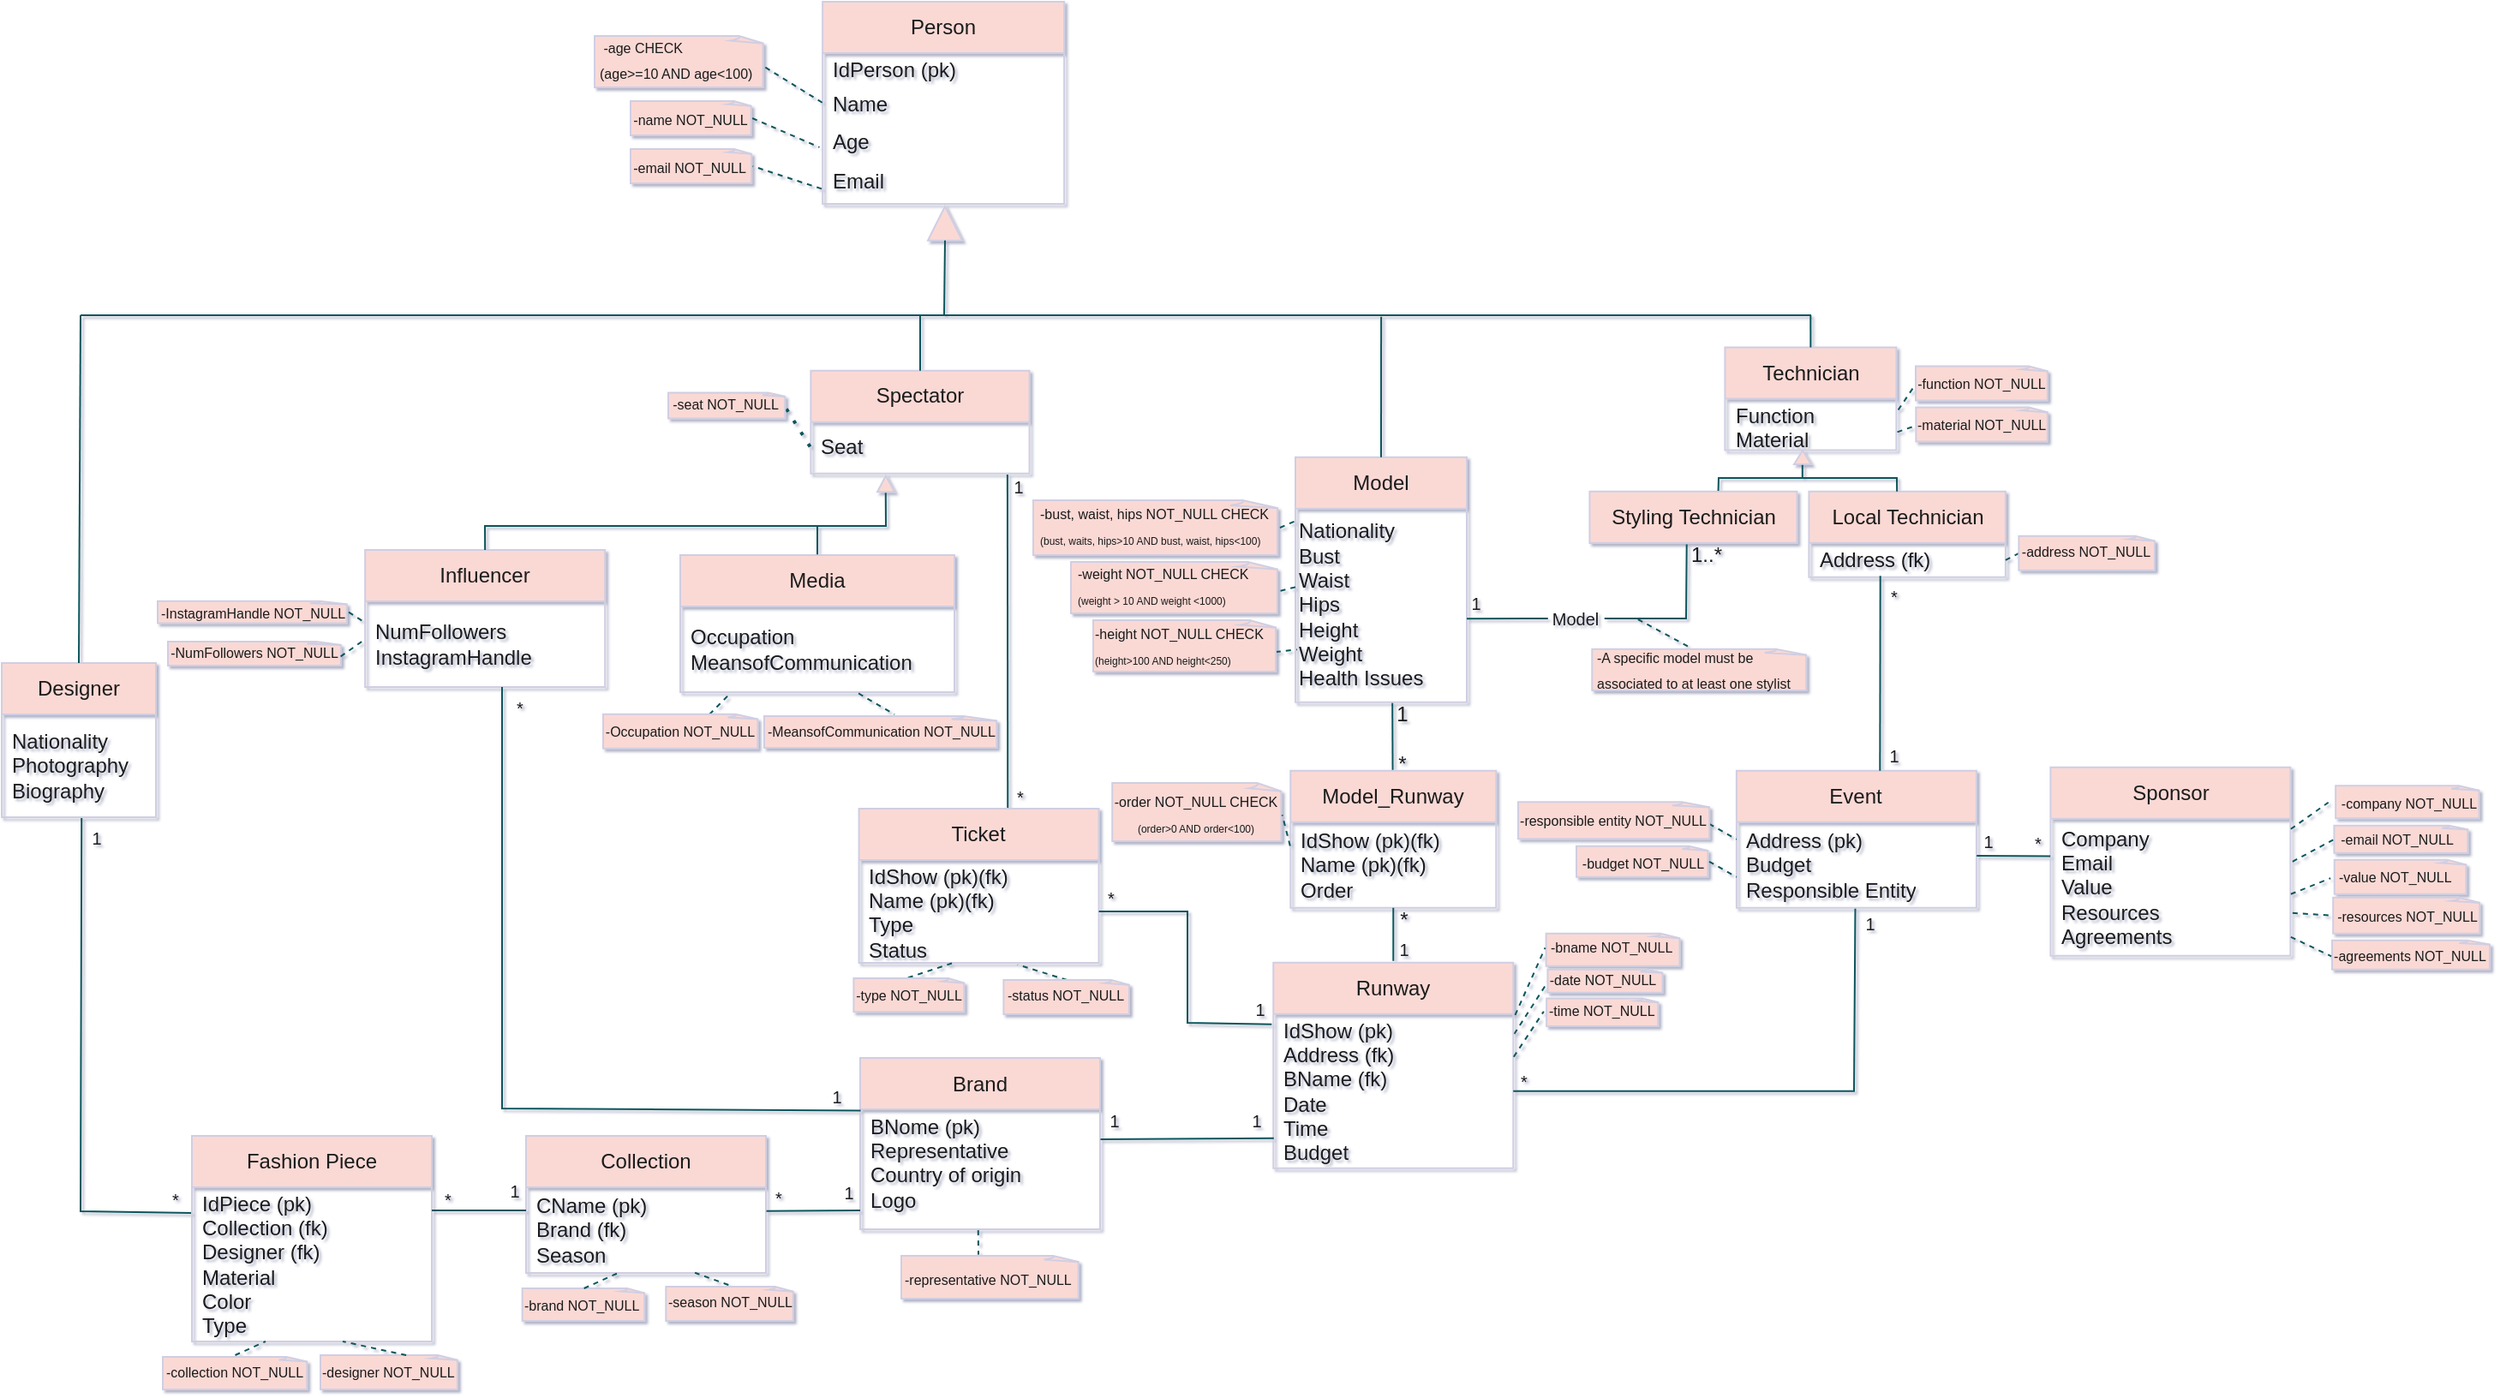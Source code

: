 <mxfile version="24.7.17">
  <diagram name="Página-1" id="zKVaLpRVaVJMzpsZjOmP">
    <mxGraphModel dx="977" dy="1013" grid="0" gridSize="10" guides="1" tooltips="1" connect="1" arrows="1" fold="1" page="1" pageScale="1" pageWidth="827" pageHeight="1169" background="#ffffff" math="0" shadow="1">
      <root>
        <mxCell id="0" />
        <mxCell id="1" parent="0" />
        <mxCell id="iBeRQEw0bHEhuUZA9688-628" value="" style="endArrow=none;html=1;rounded=0;fontColor=default;exitX=0;exitY=0.5;exitDx=0;exitDy=0;entryX=0.518;entryY=1.003;entryDx=0;entryDy=0;entryPerimeter=0;labelBackgroundColor=none;strokeColor=#09555B;" parent="1" target="iBeRQEw0bHEhuUZA9688-349" edge="1">
          <mxGeometry width="50" height="50" relative="1" as="geometry">
            <mxPoint x="231" y="836" as="sourcePoint" />
            <mxPoint x="166.62" y="575.36" as="targetPoint" />
            <Array as="points">
              <mxPoint x="166" y="835" />
            </Array>
          </mxGeometry>
        </mxCell>
        <mxCell id="iBeRQEw0bHEhuUZA9688-538" value="" style="endArrow=none;html=1;rounded=0;fontColor=default;entryX=0.484;entryY=1.054;entryDx=0;entryDy=0;entryPerimeter=0;exitX=0.706;exitY=0.007;exitDx=0;exitDy=0;exitPerimeter=0;labelBackgroundColor=none;strokeColor=#09555B;" parent="1" edge="1">
          <mxGeometry width="50" height="50" relative="1" as="geometry">
            <mxPoint x="707.13" y="600.63" as="sourcePoint" />
            <mxPoint x="706.947" y="405.01" as="targetPoint" />
          </mxGeometry>
        </mxCell>
        <mxCell id="iBeRQEw0bHEhuUZA9688-535" value="" style="endArrow=none;dashed=1;html=1;rounded=0;fontColor=default;exitX=1.004;exitY=0.207;exitDx=0;exitDy=0;exitPerimeter=0;entryX=0.014;entryY=0.629;entryDx=0;entryDy=0;entryPerimeter=0;labelBackgroundColor=none;strokeColor=#09555B;" parent="1" target="iBeRQEw0bHEhuUZA9688-404" edge="1">
          <mxGeometry width="50" height="50" relative="1" as="geometry">
            <mxPoint x="1002.7" y="731.52" as="sourcePoint" />
            <mxPoint x="1074" y="683" as="targetPoint" />
          </mxGeometry>
        </mxCell>
        <mxCell id="iBeRQEw0bHEhuUZA9688-392" value="" style="endArrow=none;html=1;rounded=0;exitX=0.497;exitY=-0.002;exitDx=0;exitDy=0;exitPerimeter=0;labelBackgroundColor=none;fontColor=default;strokeColor=#09555B;entryX=0.566;entryY=1.001;entryDx=0;entryDy=0;entryPerimeter=0;" parent="1" source="iBeRQEw0bHEhuUZA9688-390" edge="1" target="iBeRQEw0bHEhuUZA9688-345">
          <mxGeometry width="50" height="50" relative="1" as="geometry">
            <mxPoint x="882.14" y="576.89" as="sourcePoint" />
            <mxPoint x="932" y="538" as="targetPoint" />
          </mxGeometry>
        </mxCell>
        <mxCell id="iBeRQEw0bHEhuUZA9688-381" value="" style="endArrow=none;dashed=1;html=1;rounded=0;fontColor=default;entryX=-0.011;entryY=0.728;entryDx=0;entryDy=0;entryPerimeter=0;exitX=0.989;exitY=0.618;exitDx=0;exitDy=0;exitPerimeter=0;labelBackgroundColor=none;strokeColor=#09555B;" parent="1" source="iBeRQEw0bHEhuUZA9688-372" edge="1">
          <mxGeometry width="50" height="50" relative="1" as="geometry">
            <mxPoint x="863.06" y="457.22" as="sourcePoint" />
            <mxPoint x="875.9" y="507.154" as="targetPoint" />
          </mxGeometry>
        </mxCell>
        <mxCell id="iBeRQEw0bHEhuUZA9688-268" value="" style="group;labelBackgroundColor=none;fontColor=#1A1A1A;rounded=0;" parent="1" vertex="1" connectable="0">
          <mxGeometry x="988.71" y="248" width="328.28" height="137.78" as="geometry" />
        </mxCell>
        <mxCell id="iBeRQEw0bHEhuUZA9688-258" value="Technician" style="swimlane;fontStyle=0;childLayout=stackLayout;horizontal=1;startSize=30;horizontalStack=0;resizeParent=1;resizeParentMax=0;resizeLast=0;collapsible=1;marginBottom=0;whiteSpace=wrap;html=1;labelBackgroundColor=none;rounded=0;fillColor=#FAD9D5;strokeColor=#D0CEE2;fontColor=#1A1A1A;" parent="iBeRQEw0bHEhuUZA9688-268" vertex="1">
          <mxGeometry x="137" y="82.78" width="100" height="60" as="geometry" />
        </mxCell>
        <mxCell id="iBeRQEw0bHEhuUZA9688-259" value="&lt;div&gt;Function&lt;/div&gt;&lt;div&gt;Material&lt;/div&gt;" style="text;align=left;verticalAlign=middle;spacingLeft=4;spacingRight=4;overflow=hidden;points=[[0,0.5],[1,0.5]];portConstraint=eastwest;rotatable=0;whiteSpace=wrap;html=1;labelBackgroundColor=none;rounded=0;fontColor=#1A1A1A;" parent="iBeRQEw0bHEhuUZA9688-258" vertex="1">
          <mxGeometry y="30" width="100" height="30" as="geometry" />
        </mxCell>
        <mxCell id="iBeRQEw0bHEhuUZA9688-267" value="" style="endArrow=none;html=1;rounded=0;fontColor=default;labelBackgroundColor=none;strokeColor=#09555B;exitX=0.5;exitY=0;exitDx=0;exitDy=0;" parent="iBeRQEw0bHEhuUZA9688-268" source="iBeRQEw0bHEhuUZA9688-258" edge="1">
          <mxGeometry width="50" height="50" relative="1" as="geometry">
            <mxPoint x="187.29" y="82" as="sourcePoint" />
            <mxPoint x="186.94" y="64" as="targetPoint" />
          </mxGeometry>
        </mxCell>
        <mxCell id="iBeRQEw0bHEhuUZA9688-277" value="" style="whiteSpace=wrap;html=1;shape=mxgraph.basic.document;labelBackgroundColor=none;rounded=0;fillColor=#FAD9D5;strokeColor=#D0CEE2;fontColor=#1A1A1A;" parent="iBeRQEw0bHEhuUZA9688-268" vertex="1">
          <mxGeometry x="248.28" y="93.78" width="77.72" height="20" as="geometry" />
        </mxCell>
        <mxCell id="iBeRQEw0bHEhuUZA9688-279" value="&lt;div style=&quot;text-align: left;&quot;&gt;&lt;font style=&quot;font-size: 8px;&quot;&gt;-function NOT_NULL&lt;/font&gt;&lt;/div&gt;" style="text;html=1;align=center;verticalAlign=middle;whiteSpace=wrap;rounded=0;labelBackgroundColor=none;fontColor=#1A1A1A;" parent="iBeRQEw0bHEhuUZA9688-268" vertex="1">
          <mxGeometry x="245.29" y="97.28" width="82.71" height="12" as="geometry" />
        </mxCell>
        <mxCell id="iBeRQEw0bHEhuUZA9688-629" value="" style="group;labelBackgroundColor=none;fontColor=#1A1A1A;rounded=0;" parent="iBeRQEw0bHEhuUZA9688-268" vertex="1" connectable="0">
          <mxGeometry x="248.28" y="117.78" width="80" height="20" as="geometry" />
        </mxCell>
        <mxCell id="iBeRQEw0bHEhuUZA9688-269" value="" style="whiteSpace=wrap;html=1;shape=mxgraph.basic.document;labelBackgroundColor=none;rounded=0;fillColor=#FAD9D5;strokeColor=#D0CEE2;fontColor=#1A1A1A;" parent="iBeRQEw0bHEhuUZA9688-629" vertex="1">
          <mxGeometry x="0.191" width="77.529" height="20" as="geometry" />
        </mxCell>
        <mxCell id="iBeRQEw0bHEhuUZA9688-273" value="&lt;div&gt;&lt;span style=&quot;background-color: initial;&quot;&gt;&lt;font style=&quot;font-size: 8px;&quot;&gt;-material NOT_NULL&lt;/font&gt;&lt;/span&gt;&lt;br&gt;&lt;/div&gt;" style="text;html=1;align=left;verticalAlign=middle;whiteSpace=wrap;rounded=0;labelBackgroundColor=none;fontColor=#1A1A1A;" parent="iBeRQEw0bHEhuUZA9688-629" vertex="1">
          <mxGeometry x="-1" y="2" width="80" height="14" as="geometry" />
        </mxCell>
        <mxCell id="iBeRQEw0bHEhuUZA9688-630" value="" style="endArrow=none;dashed=1;html=1;rounded=0;fontColor=default;exitX=1.011;exitY=0.216;exitDx=0;exitDy=0;exitPerimeter=0;entryX=0.03;entryY=0.639;entryDx=0;entryDy=0;entryPerimeter=0;labelBackgroundColor=none;strokeColor=#09555B;" parent="iBeRQEw0bHEhuUZA9688-268" source="iBeRQEw0bHEhuUZA9688-259" target="iBeRQEw0bHEhuUZA9688-279" edge="1">
          <mxGeometry width="50" height="50" relative="1" as="geometry">
            <mxPoint x="237.29" y="153" as="sourcePoint" />
            <mxPoint x="287.29" y="103" as="targetPoint" />
          </mxGeometry>
        </mxCell>
        <mxCell id="iBeRQEw0bHEhuUZA9688-631" value="" style="endArrow=none;dashed=1;html=1;rounded=0;fontColor=default;exitX=1.006;exitY=0.647;exitDx=0;exitDy=0;exitPerimeter=0;entryX=0.002;entryY=0.641;entryDx=0;entryDy=0;entryPerimeter=0;labelBackgroundColor=none;strokeColor=#09555B;" parent="iBeRQEw0bHEhuUZA9688-268" source="iBeRQEw0bHEhuUZA9688-259" target="iBeRQEw0bHEhuUZA9688-273" edge="1">
          <mxGeometry width="50" height="50" relative="1" as="geometry">
            <mxPoint x="237.29" y="153" as="sourcePoint" />
            <mxPoint x="287.29" y="103" as="targetPoint" />
          </mxGeometry>
        </mxCell>
        <mxCell id="iBeRQEw0bHEhuUZA9688-296" value="Person" style="swimlane;fontStyle=0;childLayout=stackLayout;horizontal=1;startSize=30;horizontalStack=0;resizeParent=1;resizeParentMax=0;resizeLast=0;collapsible=1;marginBottom=0;whiteSpace=wrap;html=1;labelBackgroundColor=none;fillColor=#FAD9D5;strokeColor=#D0CEE2;fontColor=#1A1A1A;rounded=0;" parent="1" vertex="1">
          <mxGeometry x="599.06" y="129" width="141" height="118" as="geometry" />
        </mxCell>
        <mxCell id="iBeRQEw0bHEhuUZA9688-297" value="IdPerson (pk)" style="text;strokeColor=none;fillColor=none;align=left;verticalAlign=middle;spacingLeft=4;spacingRight=4;overflow=hidden;points=[[0,0.5],[1,0.5]];portConstraint=eastwest;rotatable=0;whiteSpace=wrap;html=1;labelBackgroundColor=none;fontColor=#1A1A1A;rounded=0;" parent="iBeRQEw0bHEhuUZA9688-296" vertex="1">
          <mxGeometry y="30" width="141" height="19" as="geometry" />
        </mxCell>
        <mxCell id="iBeRQEw0bHEhuUZA9688-298" value="Name" style="text;strokeColor=none;fillColor=none;align=left;verticalAlign=middle;spacingLeft=4;spacingRight=4;overflow=hidden;points=[[0,0.5],[1,0.5]];portConstraint=eastwest;rotatable=0;whiteSpace=wrap;html=1;labelBackgroundColor=none;fontColor=#1A1A1A;rounded=0;" parent="iBeRQEw0bHEhuUZA9688-296" vertex="1">
          <mxGeometry y="49" width="141" height="22" as="geometry" />
        </mxCell>
        <mxCell id="iBeRQEw0bHEhuUZA9688-299" value="Age" style="text;strokeColor=none;fillColor=none;align=left;verticalAlign=middle;spacingLeft=4;spacingRight=4;overflow=hidden;points=[[0,0.5],[1,0.5]];portConstraint=eastwest;rotatable=0;whiteSpace=wrap;html=1;labelBackgroundColor=none;fontColor=#1A1A1A;rounded=0;" parent="iBeRQEw0bHEhuUZA9688-296" vertex="1">
          <mxGeometry y="71" width="141" height="21" as="geometry" />
        </mxCell>
        <mxCell id="2Lq3ukhQ7VVJQRNL60BJ-2" value="Email" style="text;strokeColor=none;fillColor=none;align=left;verticalAlign=middle;spacingLeft=4;spacingRight=4;overflow=hidden;points=[[0,0.5],[1,0.5]];portConstraint=eastwest;rotatable=0;whiteSpace=wrap;html=1;labelBackgroundColor=none;fontColor=#1A1A1A;rounded=0;" vertex="1" parent="iBeRQEw0bHEhuUZA9688-296">
          <mxGeometry y="92" width="141" height="26" as="geometry" />
        </mxCell>
        <mxCell id="iBeRQEw0bHEhuUZA9688-270" value="Local Technician" style="swimlane;fontStyle=0;childLayout=stackLayout;horizontal=1;startSize=30;horizontalStack=0;resizeParent=1;resizeParentMax=0;resizeLast=0;collapsible=1;marginBottom=0;whiteSpace=wrap;html=1;labelBackgroundColor=none;rounded=0;fillColor=#FAD9D5;strokeColor=#D0CEE2;fontColor=#1A1A1A;" parent="1" vertex="1">
          <mxGeometry x="1174.71" y="414.89" width="114.73" height="50" as="geometry" />
        </mxCell>
        <mxCell id="iBeRQEw0bHEhuUZA9688-271" value="Address (fk)" style="text;strokeColor=none;fillColor=none;align=left;verticalAlign=middle;spacingLeft=4;spacingRight=4;overflow=hidden;points=[[0,0.5],[1,0.5]];portConstraint=eastwest;rotatable=0;whiteSpace=wrap;html=1;labelBackgroundColor=none;rounded=0;fontColor=#1A1A1A;" parent="iBeRQEw0bHEhuUZA9688-270" vertex="1">
          <mxGeometry y="30" width="114.73" height="20" as="geometry" />
        </mxCell>
        <mxCell id="iBeRQEw0bHEhuUZA9688-312" value="Styling Technician" style="swimlane;fontStyle=0;childLayout=stackLayout;horizontal=1;startSize=30;horizontalStack=0;resizeParent=1;resizeParentMax=0;resizeLast=0;collapsible=1;marginBottom=0;whiteSpace=wrap;html=1;labelBackgroundColor=none;rounded=0;fillColor=#FAD9D5;strokeColor=#D0CEE2;fontColor=#1A1A1A;" parent="1" vertex="1">
          <mxGeometry x="1046.72" y="414.89" width="121" height="30.11" as="geometry" />
        </mxCell>
        <mxCell id="iBeRQEw0bHEhuUZA9688-320" value="" style="endArrow=none;dashed=1;html=1;rounded=0;entryX=0.5;entryY=0;entryDx=0;entryDy=0;labelBackgroundColor=none;fontColor=default;exitX=1;exitY=0.5;exitDx=0;exitDy=0;strokeColor=#09555B;" parent="1" edge="1">
          <mxGeometry width="50" height="50" relative="1" as="geometry">
            <mxPoint x="1074.93" y="489.5" as="sourcePoint" />
            <mxPoint x="1105.44" y="506" as="targetPoint" />
          </mxGeometry>
        </mxCell>
        <mxCell id="iBeRQEw0bHEhuUZA9688-327" value="" style="group;labelBackgroundColor=none;fontColor=#1A1A1A;rounded=0;" parent="1" vertex="1" connectable="0">
          <mxGeometry x="1062.11" y="526" width="127.89" height="25" as="geometry" />
        </mxCell>
        <mxCell id="iBeRQEw0bHEhuUZA9688-316" value="" style="whiteSpace=wrap;html=1;shape=mxgraph.basic.document;labelBackgroundColor=none;rounded=0;fillColor=#FAD9D5;strokeColor=#D0CEE2;fontColor=#1A1A1A;" parent="iBeRQEw0bHEhuUZA9688-327" vertex="1">
          <mxGeometry x="-13.966" y="-19.163" width="126.258" height="24.162" as="geometry" />
        </mxCell>
        <mxCell id="iBeRQEw0bHEhuUZA9688-341" value="" style="endArrow=none;dashed=1;html=1;rounded=0;labelBackgroundColor=none;fontColor=default;exitX=0.997;exitY=0.819;exitDx=0;exitDy=0;exitPerimeter=0;entryX=0;entryY=0.5;entryDx=0;entryDy=0;strokeColor=#09555B;" parent="1" source="iBeRQEw0bHEhuUZA9688-337" edge="1">
          <mxGeometry width="50" height="50" relative="1" as="geometry">
            <mxPoint x="569.2" y="173.48" as="sourcePoint" />
            <mxPoint x="599.06" y="188" as="targetPoint" />
          </mxGeometry>
        </mxCell>
        <mxCell id="iBeRQEw0bHEhuUZA9688-343" value="" style="group;labelBackgroundColor=none;fontColor=#1A1A1A;rounded=0;" parent="1" vertex="1" connectable="0">
          <mxGeometry x="450" y="155" width="115.29" height="24" as="geometry" />
        </mxCell>
        <mxCell id="iBeRQEw0bHEhuUZA9688-336" value="" style="whiteSpace=wrap;html=1;shape=mxgraph.basic.document;labelBackgroundColor=none;rounded=0;fillColor=#FAD9D5;strokeColor=#D0CEE2;fontColor=#1A1A1A;" parent="iBeRQEw0bHEhuUZA9688-343" vertex="1">
          <mxGeometry x="16" y="-6" width="99.29" height="30" as="geometry" />
        </mxCell>
        <mxCell id="iBeRQEw0bHEhuUZA9688-337" value="&lt;font style=&quot;font-size: 8px;&quot;&gt;&lt;span style=&quot;background-color: initial;&quot;&gt;&amp;nbsp;&lt;/span&gt;&lt;font style=&quot;background-color: initial;&quot;&gt;-age CHECK&amp;nbsp;&lt;/font&gt;&lt;/font&gt;&lt;div&gt;&lt;font style=&quot;font-size: 8px;&quot;&gt;&lt;font style=&quot;background-color: initial;&quot;&gt;(age&amp;gt;=10 AND age&amp;lt;100)&lt;/font&gt;&lt;span style=&quot;background-color: initial;&quot;&gt;&amp;nbsp;&lt;/span&gt;&lt;/font&gt;&lt;/div&gt;" style="text;html=1;align=left;verticalAlign=middle;whiteSpace=wrap;rounded=0;labelBackgroundColor=none;fontColor=#1A1A1A;" parent="iBeRQEw0bHEhuUZA9688-343" vertex="1">
          <mxGeometry x="17" y="-1.4" width="99" height="16.8" as="geometry" />
        </mxCell>
        <mxCell id="iBeRQEw0bHEhuUZA9688-344" value="Model" style="swimlane;fontStyle=0;childLayout=stackLayout;horizontal=1;startSize=30;horizontalStack=0;resizeParent=1;resizeParentMax=0;resizeLast=0;collapsible=1;marginBottom=0;whiteSpace=wrap;html=1;labelBackgroundColor=none;rounded=0;fillColor=#FAD9D5;strokeColor=#D0CEE2;fontColor=#1A1A1A;" parent="1" vertex="1">
          <mxGeometry x="875" y="394.89" width="100" height="143" as="geometry" />
        </mxCell>
        <mxCell id="iBeRQEw0bHEhuUZA9688-345" value="&lt;div style=&quot;&quot;&gt;&lt;div&gt;&lt;span style=&quot;background-color: initial;&quot;&gt;Nationality&lt;/span&gt;&lt;br&gt;&lt;/div&gt;&lt;div&gt;Bust&lt;/div&gt;&lt;div&gt;Waist&lt;/div&gt;&lt;div&gt;Hips&lt;/div&gt;&lt;div&gt;Height&lt;/div&gt;&lt;div&gt;Weight&lt;/div&gt;&lt;div&gt;Health Issues&lt;/div&gt;&lt;/div&gt;" style="text;html=1;align=left;verticalAlign=middle;resizable=0;points=[];autosize=1;strokeColor=none;fillColor=none;labelBackgroundColor=none;rounded=0;fontColor=#1A1A1A;" parent="iBeRQEw0bHEhuUZA9688-344" vertex="1">
          <mxGeometry y="30" width="100" height="113" as="geometry" />
        </mxCell>
        <mxCell id="iBeRQEw0bHEhuUZA9688-348" value="Designer" style="swimlane;fontStyle=0;childLayout=stackLayout;horizontal=1;startSize=30;horizontalStack=0;resizeParent=1;resizeParentMax=0;resizeLast=0;collapsible=1;marginBottom=0;whiteSpace=wrap;html=1;labelBackgroundColor=none;rounded=0;fillColor=#FAD9D5;strokeColor=#D0CEE2;fontColor=#1A1A1A;" parent="1" vertex="1">
          <mxGeometry x="120" y="515" width="90" height="90" as="geometry" />
        </mxCell>
        <mxCell id="iBeRQEw0bHEhuUZA9688-349" value="&lt;div&gt;&lt;span style=&quot;background-color: initial;&quot;&gt;Nationality&lt;/span&gt;&lt;br&gt;&lt;/div&gt;&lt;div&gt;Photography&lt;/div&gt;&lt;div&gt;Biography&amp;nbsp;&lt;/div&gt;" style="text;strokeColor=none;fillColor=none;align=left;verticalAlign=middle;spacingLeft=4;spacingRight=4;overflow=hidden;points=[[0,0.5],[1,0.5]];portConstraint=eastwest;rotatable=0;whiteSpace=wrap;html=1;labelBackgroundColor=none;rounded=0;fontColor=#1A1A1A;" parent="iBeRQEw0bHEhuUZA9688-348" vertex="1">
          <mxGeometry y="30" width="90" height="60" as="geometry" />
        </mxCell>
        <mxCell id="iBeRQEw0bHEhuUZA9688-280" value="" style="endArrow=none;dashed=1;html=1;rounded=0;labelBackgroundColor=none;fontColor=default;entryX=0;entryY=0.5;entryDx=0;entryDy=0;exitX=1;exitY=0.5;exitDx=0;exitDy=0;strokeColor=#09555B;" parent="1" source="iBeRQEw0bHEhuUZA9688-271" edge="1">
          <mxGeometry width="50" height="50" relative="1" as="geometry">
            <mxPoint x="1281.21" y="454.89" as="sourcePoint" />
            <mxPoint x="1301.19" y="448.89" as="targetPoint" />
          </mxGeometry>
        </mxCell>
        <mxCell id="iBeRQEw0bHEhuUZA9688-358" value="" style="group;labelBackgroundColor=none;fontColor=#1A1A1A;rounded=0;" parent="1" vertex="1" connectable="0">
          <mxGeometry x="1297.19" y="438.89" width="96.81" height="22" as="geometry" />
        </mxCell>
        <mxCell id="iBeRQEw0bHEhuUZA9688-274" value="" style="whiteSpace=wrap;html=1;shape=mxgraph.basic.document;labelBackgroundColor=none;rounded=0;container=0;fillColor=#FAD9D5;strokeColor=#D0CEE2;fontColor=#1A1A1A;" parent="iBeRQEw0bHEhuUZA9688-358" vertex="1">
          <mxGeometry y="2" width="80.079" height="20" as="geometry" />
        </mxCell>
        <mxCell id="iBeRQEw0bHEhuUZA9688-275" value="&lt;div&gt;&lt;br&gt;&lt;/div&gt;" style="text;html=1;align=left;verticalAlign=middle;whiteSpace=wrap;rounded=0;labelBackgroundColor=none;container=0;fontColor=#1A1A1A;" parent="iBeRQEw0bHEhuUZA9688-358" vertex="1">
          <mxGeometry x="4.443" y="4" width="75.636" height="15" as="geometry" />
        </mxCell>
        <mxCell id="iBeRQEw0bHEhuUZA9688-276" value="&lt;span style=&quot;text-align: left;&quot;&gt;&lt;font style=&quot;font-size: 8px;&quot;&gt;-address NOT_NULL&lt;/font&gt;&lt;/span&gt;" style="text;html=1;align=center;verticalAlign=middle;whiteSpace=wrap;rounded=0;labelBackgroundColor=none;container=0;fontColor=#1A1A1A;" parent="iBeRQEw0bHEhuUZA9688-358" vertex="1">
          <mxGeometry x="-9.381" width="96.81" height="20" as="geometry" />
        </mxCell>
        <mxCell id="iBeRQEw0bHEhuUZA9688-361" value="" style="endArrow=none;html=1;rounded=0;fontColor=default;exitX=0.5;exitY=0;exitDx=0;exitDy=0;labelBackgroundColor=none;strokeColor=#09555B;" parent="1" source="iBeRQEw0bHEhuUZA9688-344" edge="1">
          <mxGeometry width="50" height="50" relative="1" as="geometry">
            <mxPoint x="925" y="372" as="sourcePoint" />
            <mxPoint x="925.06" y="312.89" as="targetPoint" />
          </mxGeometry>
        </mxCell>
        <mxCell id="iBeRQEw0bHEhuUZA9688-364" value="&lt;font style=&quot;font-size: 10px;&quot;&gt;1&lt;/font&gt;" style="text;html=1;align=center;verticalAlign=middle;resizable=0;points=[];autosize=1;strokeColor=none;fillColor=none;labelBackgroundColor=none;fontColor=#1A1A1A;rounded=0;" parent="1" vertex="1">
          <mxGeometry x="965" y="464.89" width="30" height="30" as="geometry" />
        </mxCell>
        <mxCell id="iBeRQEw0bHEhuUZA9688-376" value="" style="group;labelBackgroundColor=none;fontColor=#1A1A1A;rounded=0;" parent="1" vertex="1" connectable="0">
          <mxGeometry x="722" y="420" width="144" height="32" as="geometry" />
        </mxCell>
        <mxCell id="iBeRQEw0bHEhuUZA9688-370" value="" style="whiteSpace=wrap;html=1;shape=mxgraph.basic.document;labelBackgroundColor=none;rounded=0;fillColor=#FAD9D5;strokeColor=#D0CEE2;fontColor=#1A1A1A;" parent="iBeRQEw0bHEhuUZA9688-376" vertex="1">
          <mxGeometry width="144" height="32" as="geometry" />
        </mxCell>
        <mxCell id="iBeRQEw0bHEhuUZA9688-371" value="&lt;div&gt;&lt;font style=&quot;font-size: 8px;&quot;&gt;-bust, waist, hips NOT_NULL CHECK&lt;/font&gt;&lt;/div&gt;&lt;div&gt;&lt;font style=&quot;font-size: 6px;&quot;&gt;(bust, waits, hips&amp;gt;10 AND bust, waist, hips&amp;lt;100)&lt;/font&gt;&lt;/div&gt;" style="text;html=1;align=left;verticalAlign=middle;whiteSpace=wrap;rounded=0;labelBackgroundColor=none;fontColor=#1A1A1A;" parent="iBeRQEw0bHEhuUZA9688-376" vertex="1">
          <mxGeometry x="2" y="2" width="138" height="23" as="geometry" />
        </mxCell>
        <mxCell id="iBeRQEw0bHEhuUZA9688-378" value="" style="group;labelBackgroundColor=none;fontColor=#1A1A1A;rounded=0;" parent="1" vertex="1" connectable="0">
          <mxGeometry x="744" y="456" width="124" height="30" as="geometry" />
        </mxCell>
        <mxCell id="iBeRQEw0bHEhuUZA9688-374" value="" style="whiteSpace=wrap;html=1;shape=mxgraph.basic.document;labelBackgroundColor=none;rounded=0;fillColor=#FAD9D5;strokeColor=#D0CEE2;fontColor=#1A1A1A;" parent="iBeRQEw0bHEhuUZA9688-378" vertex="1">
          <mxGeometry width="121.672" height="30" as="geometry" />
        </mxCell>
        <mxCell id="iBeRQEw0bHEhuUZA9688-375" value="&lt;div&gt;&lt;font style=&quot;font-size: 8px;&quot;&gt;&lt;font style=&quot;&quot;&gt;&lt;span style=&quot;background-color: initial;&quot;&gt;-weight NOT_NULL CHECK&lt;/span&gt;&lt;/font&gt;&lt;span style=&quot;background-color: initial;&quot;&gt;&amp;nbsp;&lt;/span&gt;&lt;/font&gt;&lt;/div&gt;&lt;div&gt;&lt;span style=&quot;background-color: initial; font-size: 6px;&quot;&gt;(weight &amp;gt; 10 AND weight &amp;lt;1000)&lt;/span&gt;&lt;/div&gt;" style="text;html=1;align=left;verticalAlign=middle;whiteSpace=wrap;rounded=0;labelBackgroundColor=none;fontColor=#1A1A1A;" parent="iBeRQEw0bHEhuUZA9688-378" vertex="1">
          <mxGeometry x="2.08" y="6" width="107.92" height="14" as="geometry" />
        </mxCell>
        <mxCell id="iBeRQEw0bHEhuUZA9688-380" value="" style="endArrow=none;dashed=1;html=1;rounded=0;fontColor=default;entryX=-0.003;entryY=0.057;entryDx=0;entryDy=0;entryPerimeter=0;exitX=1;exitY=0.5;exitDx=0;exitDy=0;exitPerimeter=0;labelBackgroundColor=none;strokeColor=#09555B;" parent="1" source="iBeRQEw0bHEhuUZA9688-370" edge="1">
          <mxGeometry width="50" height="50" relative="1" as="geometry">
            <mxPoint x="841.8" y="389.19" as="sourcePoint" />
            <mxPoint x="876.7" y="431.331" as="targetPoint" />
          </mxGeometry>
        </mxCell>
        <mxCell id="iBeRQEw0bHEhuUZA9688-382" value="" style="endArrow=none;dashed=1;html=1;rounded=0;fontColor=default;entryX=-0.024;entryY=0.415;entryDx=0;entryDy=0;entryPerimeter=0;exitX=1.005;exitY=0.561;exitDx=0;exitDy=0;exitPerimeter=0;labelBackgroundColor=none;strokeColor=#09555B;" parent="1" source="iBeRQEw0bHEhuUZA9688-374" edge="1">
          <mxGeometry width="50" height="50" relative="1" as="geometry">
            <mxPoint x="853.212" y="479.26" as="sourcePoint" />
            <mxPoint x="875.6" y="470.54" as="targetPoint" />
          </mxGeometry>
        </mxCell>
        <mxCell id="iBeRQEw0bHEhuUZA9688-383" value="Runway" style="swimlane;fontStyle=0;childLayout=stackLayout;horizontal=1;startSize=30;horizontalStack=0;resizeParent=1;resizeParentMax=0;resizeLast=0;collapsible=1;marginBottom=0;whiteSpace=wrap;html=1;labelBackgroundColor=none;rounded=0;fillColor=#FAD9D5;strokeColor=#D0CEE2;fontColor=#1A1A1A;" parent="1" vertex="1">
          <mxGeometry x="862.14" y="689.89" width="140" height="120" as="geometry" />
        </mxCell>
        <mxCell id="iBeRQEw0bHEhuUZA9688-384" value="&lt;div&gt;&lt;span style=&quot;background-color: initial;&quot;&gt;IdShow (pk&lt;/span&gt;&lt;span style=&quot;background-color: initial;&quot;&gt;)&lt;/span&gt;&lt;/div&gt;&lt;div&gt;&lt;span style=&quot;background-color: initial;&quot;&gt;Address (fk)&lt;/span&gt;&lt;/div&gt;&lt;div&gt;&lt;span style=&quot;background-color: initial;&quot;&gt;BName (fk)&lt;/span&gt;&lt;/div&gt;Date&amp;nbsp;&lt;div&gt;Time&lt;/div&gt;&lt;div&gt;Budget&lt;/div&gt;" style="text;strokeColor=none;fillColor=none;align=left;verticalAlign=middle;spacingLeft=4;spacingRight=4;overflow=hidden;points=[[0,0.5],[1,0.5]];portConstraint=eastwest;rotatable=0;whiteSpace=wrap;html=1;labelBackgroundColor=none;rounded=0;fontColor=#1A1A1A;" parent="iBeRQEw0bHEhuUZA9688-383" vertex="1">
          <mxGeometry y="30" width="140" height="90" as="geometry" />
        </mxCell>
        <mxCell id="iBeRQEw0bHEhuUZA9688-388" value="*" style="text;html=1;align=center;verticalAlign=middle;whiteSpace=wrap;rounded=0;labelBackgroundColor=none;fontColor=#1A1A1A;" parent="1" vertex="1">
          <mxGeometry x="928.64" y="558.89" width="17" height="30" as="geometry" />
        </mxCell>
        <mxCell id="iBeRQEw0bHEhuUZA9688-389" value="*" style="text;html=1;align=center;verticalAlign=middle;whiteSpace=wrap;rounded=0;labelBackgroundColor=none;fontColor=#1A1A1A;" parent="1" vertex="1">
          <mxGeometry x="933.64" y="664.89" width="9" as="geometry" />
        </mxCell>
        <mxCell id="iBeRQEw0bHEhuUZA9688-390" value="Model_Runway" style="swimlane;fontStyle=0;childLayout=stackLayout;horizontal=1;startSize=30;horizontalStack=0;resizeParent=1;resizeParentMax=0;resizeLast=0;collapsible=1;marginBottom=0;whiteSpace=wrap;html=1;labelBackgroundColor=none;rounded=0;fillColor=#FAD9D5;strokeColor=#D0CEE2;fontColor=#1A1A1A;" parent="1" vertex="1">
          <mxGeometry x="872.14" y="577.89" width="120" height="80" as="geometry" />
        </mxCell>
        <mxCell id="iBeRQEw0bHEhuUZA9688-391" value="IdShow (pk)(fk)&lt;div&gt;Name (pk)(fk)&lt;/div&gt;&lt;div&gt;Order&amp;nbsp;&lt;/div&gt;" style="text;strokeColor=none;fillColor=none;align=left;verticalAlign=middle;spacingLeft=4;spacingRight=4;overflow=hidden;points=[[0,0.5],[1,0.5]];portConstraint=eastwest;rotatable=0;whiteSpace=wrap;html=1;labelBackgroundColor=none;rounded=0;fontColor=#1A1A1A;" parent="iBeRQEw0bHEhuUZA9688-390" vertex="1">
          <mxGeometry y="30" width="120" height="50" as="geometry" />
        </mxCell>
        <mxCell id="iBeRQEw0bHEhuUZA9688-393" value="1" style="text;html=1;align=center;verticalAlign=middle;whiteSpace=wrap;rounded=0;labelBackgroundColor=none;fontColor=#1A1A1A;" parent="1" vertex="1">
          <mxGeometry x="933" y="538" width="8.64" height="14.89" as="geometry" />
        </mxCell>
        <mxCell id="iBeRQEw0bHEhuUZA9688-394" value="" style="endArrow=none;html=1;rounded=0;exitX=-0.21;exitY=0.809;exitDx=0;exitDy=0;exitPerimeter=0;labelBackgroundColor=none;fontColor=default;strokeColor=#09555B;" parent="1" edge="1">
          <mxGeometry width="50" height="50" relative="1" as="geometry">
            <mxPoint x="932.14" y="688.89" as="sourcePoint" />
            <mxPoint x="932.14" y="657.89" as="targetPoint" />
          </mxGeometry>
        </mxCell>
        <mxCell id="iBeRQEw0bHEhuUZA9688-398" value="" style="group;labelBackgroundColor=none;fontColor=#1A1A1A;rounded=0;" parent="1" vertex="1" connectable="0">
          <mxGeometry x="767" y="586" width="112" height="33" as="geometry" />
        </mxCell>
        <mxCell id="iBeRQEw0bHEhuUZA9688-387" value="" style="whiteSpace=wrap;html=1;shape=mxgraph.basic.document;align=left;labelBackgroundColor=none;rounded=0;fillColor=#FAD9D5;strokeColor=#D0CEE2;fontColor=#1A1A1A;" parent="iBeRQEw0bHEhuUZA9688-398" vertex="1">
          <mxGeometry x="1.13" y="-1.035" width="99.567" height="34.035" as="geometry" />
        </mxCell>
        <mxCell id="iBeRQEw0bHEhuUZA9688-397" value="&lt;font style=&quot;font-size: 8px;&quot;&gt;-order NOT_NULL CHECK&lt;/font&gt;&lt;div&gt;&lt;font style=&quot;font-size: 6px;&quot;&gt;(order&amp;gt;0 AND order&amp;lt;100)&lt;/font&gt;&lt;/div&gt;" style="text;html=1;align=center;verticalAlign=middle;whiteSpace=wrap;rounded=0;labelBackgroundColor=none;fontColor=#1A1A1A;" parent="iBeRQEw0bHEhuUZA9688-398" vertex="1">
          <mxGeometry x="0.102" width="99.68" height="32.107" as="geometry" />
        </mxCell>
        <mxCell id="iBeRQEw0bHEhuUZA9688-401" value="" style="whiteSpace=wrap;html=1;shape=mxgraph.basic.document;labelBackgroundColor=none;rounded=0;fillColor=#FAD9D5;strokeColor=#D0CEE2;fontColor=#1A1A1A;" parent="1" vertex="1">
          <mxGeometry x="1021.3" y="672.89" width="78.7" height="19" as="geometry" />
        </mxCell>
        <mxCell id="iBeRQEw0bHEhuUZA9688-406" value="&lt;span style=&quot;&quot;&gt;&lt;font style=&quot;font-size: 8px;&quot;&gt;-bname NOT_NULL&lt;/font&gt;&lt;/span&gt;" style="text;html=1;align=left;verticalAlign=middle;whiteSpace=wrap;rounded=0;labelBackgroundColor=none;fontColor=#1A1A1A;" parent="1" vertex="1">
          <mxGeometry x="1022.38" y="670.89" width="76.62" height="19" as="geometry" />
        </mxCell>
        <mxCell id="iBeRQEw0bHEhuUZA9688-410" value="" style="group;labelBackgroundColor=none;fontColor=#1A1A1A;rounded=0;" parent="1" vertex="1" connectable="0">
          <mxGeometry x="1019.9" y="691.89" width="73.1" height="15.47" as="geometry" />
        </mxCell>
        <mxCell id="iBeRQEw0bHEhuUZA9688-402" value="" style="whiteSpace=wrap;html=1;shape=mxgraph.basic.document;labelBackgroundColor=none;rounded=0;fillColor=#FAD9D5;strokeColor=#D0CEE2;fontColor=#1A1A1A;" parent="iBeRQEw0bHEhuUZA9688-410" vertex="1">
          <mxGeometry x="2.32" y="2" width="67.68" height="13.47" as="geometry" />
        </mxCell>
        <mxCell id="iBeRQEw0bHEhuUZA9688-404" value="&lt;div style=&quot;text-align: left;&quot;&gt;&lt;font style=&quot;font-size: 8px;&quot;&gt;-date NOT_NULL&lt;/font&gt;&lt;br&gt;&lt;/div&gt;" style="text;html=1;align=center;verticalAlign=middle;whiteSpace=wrap;rounded=0;labelBackgroundColor=none;fontColor=#1A1A1A;" parent="iBeRQEw0bHEhuUZA9688-410" vertex="1">
          <mxGeometry x="1.947" width="64.943" height="13.47" as="geometry" />
        </mxCell>
        <mxCell id="iBeRQEw0bHEhuUZA9688-411" value="" style="group;labelBackgroundColor=none;fontColor=#1A1A1A;rounded=0;" parent="1" vertex="1" connectable="0">
          <mxGeometry x="1021.57" y="708.89" width="68.43" height="18.11" as="geometry" />
        </mxCell>
        <mxCell id="iBeRQEw0bHEhuUZA9688-399" value="" style="whiteSpace=wrap;html=1;shape=mxgraph.basic.document;labelBackgroundColor=none;rounded=0;fillColor=#FAD9D5;strokeColor=#D0CEE2;fontColor=#1A1A1A;" parent="iBeRQEw0bHEhuUZA9688-411" vertex="1">
          <mxGeometry y="1.857" width="65.765" height="16.253" as="geometry" />
        </mxCell>
        <mxCell id="iBeRQEw0bHEhuUZA9688-400" value="&lt;div&gt;&lt;div&gt;&lt;font style=&quot;font-size: 8px;&quot;&gt;-time NOT_NULL&lt;/font&gt;&lt;/div&gt;&lt;/div&gt;" style="text;html=1;align=left;verticalAlign=middle;whiteSpace=wrap;rounded=0;labelBackgroundColor=none;fontColor=#1A1A1A;" parent="iBeRQEw0bHEhuUZA9688-411" vertex="1">
          <mxGeometry x="-0.098" width="67.528" height="16.253" as="geometry" />
        </mxCell>
        <mxCell id="iBeRQEw0bHEhuUZA9688-416" value="Event" style="swimlane;fontStyle=0;childLayout=stackLayout;horizontal=1;startSize=30;horizontalStack=0;resizeParent=1;resizeParentMax=0;resizeLast=0;collapsible=1;marginBottom=0;whiteSpace=wrap;html=1;labelBackgroundColor=none;rounded=0;fillColor=#FAD9D5;strokeColor=#D0CEE2;fontColor=#1A1A1A;" parent="1" vertex="1">
          <mxGeometry x="1132.44" y="577.89" width="140" height="80" as="geometry" />
        </mxCell>
        <mxCell id="iBeRQEw0bHEhuUZA9688-425" value="" style="endArrow=none;dashed=1;html=1;rounded=0;fontColor=default;entryX=0;entryY=0.5;entryDx=0;entryDy=0;labelBackgroundColor=none;strokeColor=#09555B;" parent="iBeRQEw0bHEhuUZA9688-416" target="iBeRQEw0bHEhuUZA9688-416" edge="1">
          <mxGeometry width="50" height="50" relative="1" as="geometry">
            <mxPoint x="-15.94" y="31" as="sourcePoint" />
            <mxPoint x="34.06" y="-19" as="targetPoint" />
          </mxGeometry>
        </mxCell>
        <mxCell id="iBeRQEw0bHEhuUZA9688-417" value="&lt;div&gt;Address (pk)&lt;br&gt;&lt;/div&gt;&lt;div&gt;Budget&lt;/div&gt;&lt;div&gt;Responsible Entity&lt;/div&gt;" style="text;strokeColor=none;fillColor=none;align=left;verticalAlign=middle;spacingLeft=4;spacingRight=4;overflow=hidden;points=[[0,0.5],[1,0.5]];portConstraint=eastwest;rotatable=0;whiteSpace=wrap;html=1;labelBackgroundColor=none;rounded=0;fontColor=#1A1A1A;" parent="iBeRQEw0bHEhuUZA9688-416" vertex="1">
          <mxGeometry y="30" width="140" height="50" as="geometry" />
        </mxCell>
        <mxCell id="iBeRQEw0bHEhuUZA9688-420" value="" style="endArrow=none;html=1;rounded=0;fontColor=default;exitX=1;exitY=0.5;exitDx=0;exitDy=0;entryX=0.495;entryY=1.009;entryDx=0;entryDy=0;entryPerimeter=0;labelBackgroundColor=none;strokeColor=#09555B;" parent="1" source="iBeRQEw0bHEhuUZA9688-384" target="iBeRQEw0bHEhuUZA9688-417" edge="1">
          <mxGeometry width="50" height="50" relative="1" as="geometry">
            <mxPoint x="1162.71" y="707.89" as="sourcePoint" />
            <mxPoint x="1213" y="659.89" as="targetPoint" />
            <Array as="points">
              <mxPoint x="1201" y="764.89" />
            </Array>
          </mxGeometry>
        </mxCell>
        <mxCell id="iBeRQEw0bHEhuUZA9688-421" value="" style="endArrow=none;html=1;rounded=0;fontColor=default;exitX=0.598;exitY=0;exitDx=0;exitDy=0;exitPerimeter=0;labelBackgroundColor=none;strokeColor=#09555B;entryX=0.363;entryY=0.963;entryDx=0;entryDy=0;entryPerimeter=0;" parent="1" source="iBeRQEw0bHEhuUZA9688-416" edge="1" target="iBeRQEw0bHEhuUZA9688-271">
          <mxGeometry width="50" height="50" relative="1" as="geometry">
            <mxPoint x="1217" y="575" as="sourcePoint" />
            <mxPoint x="1215.32" y="465.37" as="targetPoint" />
          </mxGeometry>
        </mxCell>
        <mxCell id="iBeRQEw0bHEhuUZA9688-422" value="&lt;span style=&quot;text-align: left;&quot;&gt;&lt;font style=&quot;font-size: 8px;&quot;&gt;-budget NOT_NULL&lt;/font&gt;&lt;/span&gt;" style="whiteSpace=wrap;html=1;shape=mxgraph.basic.document;labelBackgroundColor=none;rounded=0;fillColor=#FAD9D5;strokeColor=#D0CEE2;fontColor=#1A1A1A;" parent="1" vertex="1">
          <mxGeometry x="1039" y="621.89" width="77.5" height="18" as="geometry" />
        </mxCell>
        <mxCell id="iBeRQEw0bHEhuUZA9688-423" value="" style="whiteSpace=wrap;html=1;shape=mxgraph.basic.document;labelBackgroundColor=none;rounded=0;fillColor=#FAD9D5;strokeColor=#D0CEE2;fontColor=#1A1A1A;" parent="1" vertex="1">
          <mxGeometry x="1005" y="596.14" width="112.71" height="21.5" as="geometry" />
        </mxCell>
        <mxCell id="iBeRQEw0bHEhuUZA9688-424" value="&lt;div style=&quot;text-align: left;&quot;&gt;&lt;div&gt;&lt;font style=&quot;font-size: 8px;&quot;&gt;-responsible entity NOT_NULL&lt;/font&gt;&lt;/div&gt;&lt;/div&gt;" style="text;html=1;align=center;verticalAlign=middle;whiteSpace=wrap;rounded=0;labelBackgroundColor=none;fontColor=#1A1A1A;" parent="1" vertex="1">
          <mxGeometry x="1005.42" y="598.89" width="110.58" height="14.5" as="geometry" />
        </mxCell>
        <mxCell id="iBeRQEw0bHEhuUZA9688-426" value="" style="endArrow=none;dashed=1;html=1;rounded=0;fontColor=default;entryX=0;entryY=0.5;entryDx=0;entryDy=0;labelBackgroundColor=none;strokeColor=#09555B;" parent="1" edge="1">
          <mxGeometry width="50" height="50" relative="1" as="geometry">
            <mxPoint x="1116.5" y="630.89" as="sourcePoint" />
            <mxPoint x="1132.44" y="639.89" as="targetPoint" />
          </mxGeometry>
        </mxCell>
        <mxCell id="iBeRQEw0bHEhuUZA9688-428" value="Sponsor" style="swimlane;fontStyle=0;childLayout=stackLayout;horizontal=1;startSize=30;horizontalStack=0;resizeParent=1;resizeParentMax=0;resizeLast=0;collapsible=1;marginBottom=0;whiteSpace=wrap;html=1;labelBackgroundColor=none;rounded=0;fillColor=#FAD9D5;strokeColor=#D0CEE2;fontColor=#1A1A1A;" parent="1" vertex="1">
          <mxGeometry x="1315.71" y="575.89" width="140" height="110" as="geometry" />
        </mxCell>
        <mxCell id="iBeRQEw0bHEhuUZA9688-429" value="&lt;div&gt;Company&lt;/div&gt;&lt;div&gt;Email&lt;/div&gt;&lt;div&gt;Value&lt;/div&gt;&lt;div&gt;Resources&lt;/div&gt;&lt;div style=&quot;&quot;&gt;Agreements&lt;/div&gt;" style="text;strokeColor=none;fillColor=none;align=left;verticalAlign=middle;spacingLeft=4;spacingRight=4;overflow=hidden;points=[[0,0.5],[1,0.5]];portConstraint=eastwest;rotatable=0;whiteSpace=wrap;html=1;labelBackgroundColor=none;rounded=0;fontColor=#1A1A1A;" parent="iBeRQEw0bHEhuUZA9688-428" vertex="1">
          <mxGeometry y="30" width="140" height="80" as="geometry" />
        </mxCell>
        <mxCell id="iBeRQEw0bHEhuUZA9688-430" value="" style="endArrow=none;html=1;rounded=0;fontColor=default;exitX=1.001;exitY=0.393;exitDx=0;exitDy=0;exitPerimeter=0;entryX=-0.001;entryY=0.273;entryDx=0;entryDy=0;entryPerimeter=0;labelBackgroundColor=none;strokeColor=#09555B;" parent="1" source="iBeRQEw0bHEhuUZA9688-417" target="iBeRQEw0bHEhuUZA9688-429" edge="1">
          <mxGeometry width="50" height="50" relative="1" as="geometry">
            <mxPoint x="1301" y="629.89" as="sourcePoint" />
            <mxPoint x="1351" y="579.89" as="targetPoint" />
          </mxGeometry>
        </mxCell>
        <mxCell id="iBeRQEw0bHEhuUZA9688-431" value="" style="whiteSpace=wrap;html=1;shape=mxgraph.basic.document;labelBackgroundColor=none;rounded=0;fillColor=#FAD9D5;strokeColor=#D0CEE2;fontColor=#1A1A1A;" parent="1" vertex="1">
          <mxGeometry x="1480" y="676.89" width="93" height="17" as="geometry" />
        </mxCell>
        <mxCell id="iBeRQEw0bHEhuUZA9688-441" value="" style="endArrow=none;dashed=1;html=1;rounded=0;entryX=-0.024;entryY=0.513;entryDx=0;entryDy=0;entryPerimeter=0;exitX=0.999;exitY=0.03;exitDx=0;exitDy=0;exitPerimeter=0;labelBackgroundColor=none;fontColor=default;strokeColor=#09555B;" parent="1" target="iBeRQEw0bHEhuUZA9688-444" edge="1">
          <mxGeometry width="50" height="50" relative="1" as="geometry">
            <mxPoint x="1455.93" y="611.89" as="sourcePoint" />
            <mxPoint x="1505.87" y="557.89" as="targetPoint" />
          </mxGeometry>
        </mxCell>
        <mxCell id="iBeRQEw0bHEhuUZA9688-442" value="" style="endArrow=none;dashed=1;html=1;rounded=0;entryX=0.026;entryY=0.466;entryDx=0;entryDy=0;entryPerimeter=0;exitX=1.01;exitY=0.257;exitDx=0;exitDy=0;exitPerimeter=0;labelBackgroundColor=none;fontColor=default;strokeColor=#09555B;" parent="1" target="iBeRQEw0bHEhuUZA9688-440" edge="1">
          <mxGeometry width="50" height="50" relative="1" as="geometry">
            <mxPoint x="1456.93" y="630.89" as="sourcePoint" />
            <mxPoint x="1664.53" y="568.97" as="targetPoint" />
          </mxGeometry>
        </mxCell>
        <mxCell id="iBeRQEw0bHEhuUZA9688-443" value="" style="endArrow=none;dashed=1;html=1;rounded=0;entryX=0;entryY=0.5;entryDx=0;entryDy=0;entryPerimeter=0;exitX=1.005;exitY=0.636;exitDx=0;exitDy=0;exitPerimeter=0;labelBackgroundColor=none;fontColor=default;strokeColor=#09555B;" parent="1" target="iBeRQEw0bHEhuUZA9688-445" edge="1">
          <mxGeometry width="50" height="50" relative="1" as="geometry">
            <mxPoint x="1456.93" y="660.89" as="sourcePoint" />
            <mxPoint x="1506.08" y="637.89" as="targetPoint" />
          </mxGeometry>
        </mxCell>
        <mxCell id="iBeRQEw0bHEhuUZA9688-445" value="&lt;div&gt;&lt;span style=&quot;text-align: left; background-color: initial;&quot;&gt;&lt;font style=&quot;font-size: 8px;&quot;&gt;-resources NOT_NULL&lt;/font&gt;&lt;/span&gt;&lt;br&gt;&lt;/div&gt;" style="whiteSpace=wrap;html=1;shape=mxgraph.basic.document;labelBackgroundColor=none;rounded=0;fillColor=#FAD9D5;strokeColor=#D0CEE2;fontColor=#1A1A1A;" parent="1" vertex="1">
          <mxGeometry x="1480.6" y="651.89" width="86.4" height="21" as="geometry" />
        </mxCell>
        <mxCell id="iBeRQEw0bHEhuUZA9688-446" value="&lt;div style=&quot;text-align: left;&quot;&gt;&lt;font style=&quot;font-size: 8px;&quot;&gt;-agreements NOT_NULL&lt;/font&gt;&lt;br&gt;&lt;/div&gt;" style="text;html=1;align=center;verticalAlign=middle;whiteSpace=wrap;rounded=0;labelBackgroundColor=none;fontColor=#1A1A1A;" parent="1" vertex="1">
          <mxGeometry x="1480.17" y="677.89" width="90.83" height="13.5" as="geometry" />
        </mxCell>
        <mxCell id="iBeRQEw0bHEhuUZA9688-447" value="" style="endArrow=none;dashed=1;html=1;rounded=0;entryX=-0.029;entryY=0.536;entryDx=0;entryDy=0;entryPerimeter=0;exitX=1;exitY=0.5;exitDx=0;exitDy=0;labelBackgroundColor=none;fontColor=default;strokeColor=#09555B;" parent="1" target="iBeRQEw0bHEhuUZA9688-435" edge="1">
          <mxGeometry width="50" height="50" relative="1" as="geometry">
            <mxPoint x="1455.93" y="649.89" as="sourcePoint" />
            <mxPoint x="1505.93" y="615.89" as="targetPoint" />
          </mxGeometry>
        </mxCell>
        <mxCell id="iBeRQEw0bHEhuUZA9688-448" value="" style="endArrow=none;dashed=1;html=1;rounded=0;entryX=-0.005;entryY=0.545;entryDx=0;entryDy=0;entryPerimeter=0;exitX=1.003;exitY=0.81;exitDx=0;exitDy=0;exitPerimeter=0;labelBackgroundColor=none;fontColor=default;strokeColor=#09555B;" parent="1" target="iBeRQEw0bHEhuUZA9688-431" edge="1">
          <mxGeometry width="50" height="50" relative="1" as="geometry">
            <mxPoint x="1455.93" y="674.89" as="sourcePoint" />
            <mxPoint x="1505.93" y="649.89" as="targetPoint" />
          </mxGeometry>
        </mxCell>
        <mxCell id="iBeRQEw0bHEhuUZA9688-449" value="" style="group;labelBackgroundColor=none;fontColor=#1A1A1A;rounded=0;" parent="1" vertex="1" connectable="0">
          <mxGeometry x="1481" y="573.89" width="90" height="31.75" as="geometry" />
        </mxCell>
        <mxCell id="iBeRQEw0bHEhuUZA9688-437" value="" style="whiteSpace=wrap;html=1;shape=mxgraph.basic.document;labelBackgroundColor=none;rounded=0;fillColor=#FAD9D5;strokeColor=#D0CEE2;fontColor=#1A1A1A;" parent="iBeRQEw0bHEhuUZA9688-449" vertex="1">
          <mxGeometry x="1.086" y="12.75" width="84.576" height="19" as="geometry" />
        </mxCell>
        <mxCell id="iBeRQEw0bHEhuUZA9688-444" value="&lt;span style=&quot;text-align: left;&quot;&gt;&lt;font style=&quot;font-size: 8px;&quot;&gt;-company NOT_NULL&lt;/font&gt;&lt;/span&gt;" style="text;html=1;align=center;verticalAlign=middle;whiteSpace=wrap;rounded=0;labelBackgroundColor=none;fontColor=#1A1A1A;" parent="iBeRQEw0bHEhuUZA9688-449" vertex="1">
          <mxGeometry x="-1" y="12.75" width="90" height="19" as="geometry" />
        </mxCell>
        <mxCell id="iBeRQEw0bHEhuUZA9688-450" value="" style="group;labelBackgroundColor=none;fontColor=#1A1A1A;rounded=0;" parent="1" vertex="1" connectable="0">
          <mxGeometry x="1481" y="609.89" width="79" height="16" as="geometry" />
        </mxCell>
        <mxCell id="iBeRQEw0bHEhuUZA9688-438" value="" style="whiteSpace=wrap;html=1;shape=mxgraph.basic.document;labelBackgroundColor=none;rounded=0;fillColor=#FAD9D5;strokeColor=#D0CEE2;fontColor=#1A1A1A;" parent="iBeRQEw0bHEhuUZA9688-450" vertex="1">
          <mxGeometry x="0.217" width="78.783" height="16" as="geometry" />
        </mxCell>
        <mxCell id="iBeRQEw0bHEhuUZA9688-440" value="&lt;div style=&quot;text-align: left;&quot;&gt;&lt;font style=&quot;font-size: 8px;&quot;&gt;-email NOT_NULL&lt;/font&gt;&lt;br&gt;&lt;/div&gt;" style="text;html=1;align=center;verticalAlign=middle;whiteSpace=wrap;rounded=0;labelBackgroundColor=none;fontColor=#1A1A1A;" parent="iBeRQEw0bHEhuUZA9688-450" vertex="1">
          <mxGeometry x="1" y="1" width="72.412" height="12" as="geometry" />
        </mxCell>
        <mxCell id="iBeRQEw0bHEhuUZA9688-451" value="" style="group;labelBackgroundColor=none;fontColor=#1A1A1A;rounded=0;" parent="1" vertex="1" connectable="0">
          <mxGeometry x="1481" y="629.89" width="78" height="20" as="geometry" />
        </mxCell>
        <mxCell id="iBeRQEw0bHEhuUZA9688-435" value="" style="whiteSpace=wrap;html=1;shape=mxgraph.basic.document;labelBackgroundColor=none;rounded=0;fillColor=#FAD9D5;strokeColor=#D0CEE2;fontColor=#1A1A1A;" parent="iBeRQEw0bHEhuUZA9688-451" vertex="1">
          <mxGeometry x="0.366" width="77.634" height="20" as="geometry" />
        </mxCell>
        <mxCell id="iBeRQEw0bHEhuUZA9688-436" value="&lt;div&gt;&lt;span style=&quot;background-color: initial;&quot;&gt;&lt;font style=&quot;font-size: 8px;&quot;&gt;-value NOT_NULL&lt;/font&gt;&lt;/span&gt;&lt;br&gt;&lt;/div&gt;" style="text;html=1;align=left;verticalAlign=middle;whiteSpace=wrap;rounded=0;labelBackgroundColor=none;fontColor=#1A1A1A;" parent="iBeRQEw0bHEhuUZA9688-451" vertex="1">
          <mxGeometry x="1" y="2.5" width="72.954" height="14" as="geometry" />
        </mxCell>
        <mxCell id="iBeRQEw0bHEhuUZA9688-212" value="Influencer" style="swimlane;fontStyle=0;childLayout=stackLayout;horizontal=1;startSize=30;horizontalStack=0;resizeParent=1;resizeParentMax=0;resizeLast=0;collapsible=1;marginBottom=0;whiteSpace=wrap;html=1;labelBackgroundColor=none;rounded=0;fillColor=#FAD9D5;strokeColor=#D0CEE2;fontColor=#1A1A1A;" parent="1" vertex="1">
          <mxGeometry x="332.08" y="449" width="140" height="80" as="geometry" />
        </mxCell>
        <mxCell id="iBeRQEw0bHEhuUZA9688-213" value="&lt;div&gt;NumFollowers&lt;/div&gt;&lt;div&gt;InstagramHandle&lt;/div&gt;" style="text;strokeColor=none;fillColor=none;align=left;verticalAlign=middle;spacingLeft=4;spacingRight=4;overflow=hidden;points=[[0,0.5],[1,0.5]];portConstraint=eastwest;rotatable=0;whiteSpace=wrap;html=1;labelBackgroundColor=none;rounded=0;fontColor=#1A1A1A;" parent="iBeRQEw0bHEhuUZA9688-212" vertex="1">
          <mxGeometry y="30" width="140" height="50" as="geometry" />
        </mxCell>
        <mxCell id="iBeRQEw0bHEhuUZA9688-216" value="Media" style="swimlane;fontStyle=0;childLayout=stackLayout;horizontal=1;startSize=30;horizontalStack=0;resizeParent=1;resizeParentMax=0;resizeLast=0;collapsible=1;marginBottom=0;whiteSpace=wrap;html=1;labelBackgroundColor=none;rounded=0;fillColor=#FAD9D5;strokeColor=#D0CEE2;fontColor=#1A1A1A;" parent="1" vertex="1">
          <mxGeometry x="516" y="452" width="160" height="80" as="geometry" />
        </mxCell>
        <mxCell id="iBeRQEw0bHEhuUZA9688-217" value="&lt;div&gt;Occupation&lt;/div&gt;&lt;div&gt;MeansofCommunication&lt;/div&gt;" style="text;strokeColor=none;fillColor=none;align=left;verticalAlign=middle;spacingLeft=4;spacingRight=4;overflow=hidden;points=[[0,0.5],[1,0.5]];portConstraint=eastwest;rotatable=0;whiteSpace=wrap;html=1;labelBackgroundColor=none;rounded=0;fontColor=#1A1A1A;" parent="iBeRQEw0bHEhuUZA9688-216" vertex="1">
          <mxGeometry y="30" width="160" height="50" as="geometry" />
        </mxCell>
        <mxCell id="iBeRQEw0bHEhuUZA9688-241" value="" style="endArrow=none;dashed=1;html=1;rounded=0;labelBackgroundColor=none;fontColor=default;entryX=0.382;entryY=1.035;entryDx=0;entryDy=0;entryPerimeter=0;strokeColor=#09555B;" parent="1" edge="1">
          <mxGeometry width="50" height="50" relative="1" as="geometry">
            <mxPoint x="533" y="545" as="sourcePoint" />
            <mxPoint x="544.12" y="533.75" as="targetPoint" />
          </mxGeometry>
        </mxCell>
        <mxCell id="iBeRQEw0bHEhuUZA9688-223" value="" style="triangle;whiteSpace=wrap;html=1;rotation=-90;labelBackgroundColor=none;rounded=0;fillColor=#FAD9D5;strokeColor=#D0CEE2;fontColor=#1A1A1A;" parent="1" vertex="1">
          <mxGeometry x="631.29" y="405.39" width="9.4" height="10" as="geometry" />
        </mxCell>
        <mxCell id="iBeRQEw0bHEhuUZA9688-254" value="" style="group;labelBackgroundColor=none;fontColor=#1A1A1A;rounded=0;" parent="1" vertex="1" connectable="0">
          <mxGeometry x="217" y="500" width="106" height="16.5" as="geometry" />
        </mxCell>
        <mxCell id="iBeRQEw0bHEhuUZA9688-243" value="" style="whiteSpace=wrap;html=1;shape=mxgraph.basic.document;labelBackgroundColor=none;rounded=0;fillColor=#FAD9D5;strokeColor=#D0CEE2;fontColor=#1A1A1A;" parent="iBeRQEw0bHEhuUZA9688-254" vertex="1">
          <mxGeometry y="2.46" width="101.923" height="14.04" as="geometry" />
        </mxCell>
        <mxCell id="iBeRQEw0bHEhuUZA9688-244" value="&lt;div style=&quot;text-align: left;&quot;&gt;&lt;font style=&quot;font-size: 8px;&quot;&gt;-NumFollowers NOT_NULL&lt;/font&gt;&lt;br&gt;&lt;/div&gt;" style="text;html=1;align=center;verticalAlign=middle;whiteSpace=wrap;rounded=0;labelBackgroundColor=none;fontColor=#1A1A1A;" parent="iBeRQEw0bHEhuUZA9688-254" vertex="1">
          <mxGeometry x="-6.795" y="1" width="114.833" height="14.04" as="geometry" />
        </mxCell>
        <mxCell id="iBeRQEw0bHEhuUZA9688-256" value="" style="group;labelBackgroundColor=none;fontColor=#1A1A1A;rounded=0;" parent="1" vertex="1" connectable="0">
          <mxGeometry x="220" y="477" width="115" height="14.75" as="geometry" />
        </mxCell>
        <mxCell id="iBeRQEw0bHEhuUZA9688-209" value="" style="whiteSpace=wrap;html=1;shape=mxgraph.basic.document;labelBackgroundColor=none;rounded=0;fillColor=#FAD9D5;strokeColor=#D0CEE2;fontColor=#1A1A1A;" parent="iBeRQEw0bHEhuUZA9688-256" vertex="1">
          <mxGeometry x="-9" y="1.92" width="111.52" height="12.83" as="geometry" />
        </mxCell>
        <mxCell id="iBeRQEw0bHEhuUZA9688-230" value="&lt;div&gt;&lt;span style=&quot;background-color: initial;&quot;&gt;&lt;font style=&quot;font-size: 8px;&quot;&gt;-InstagramHandle NOT_NULL&lt;/font&gt;&lt;/span&gt;&lt;br&gt;&lt;/div&gt;" style="text;html=1;align=left;verticalAlign=middle;whiteSpace=wrap;rounded=0;labelBackgroundColor=none;fontColor=#1A1A1A;" parent="iBeRQEw0bHEhuUZA9688-256" vertex="1">
          <mxGeometry x="-9" y="5.21" width="110" height="6.41" as="geometry" />
        </mxCell>
        <mxCell id="iBeRQEw0bHEhuUZA9688-242" value="" style="endArrow=none;dashed=1;html=1;rounded=0;labelBackgroundColor=none;fontColor=default;exitX=0.619;exitY=1.049;exitDx=0;exitDy=0;exitPerimeter=0;strokeColor=#09555B;" parent="1" edge="1">
          <mxGeometry width="50" height="50" relative="1" as="geometry">
            <mxPoint x="620.04" y="532.73" as="sourcePoint" />
            <mxPoint x="641" y="545" as="targetPoint" />
          </mxGeometry>
        </mxCell>
        <mxCell id="iBeRQEw0bHEhuUZA9688-482" value="" style="group;labelBackgroundColor=none;fontColor=#1A1A1A;rounded=0;" parent="1" vertex="1" connectable="0">
          <mxGeometry x="430" y="248.39" width="236.5" height="79" as="geometry" />
        </mxCell>
        <mxCell id="iBeRQEw0bHEhuUZA9688-483" value="" style="group;labelBackgroundColor=none;fontColor=#1A1A1A;rounded=0;" parent="iBeRQEw0bHEhuUZA9688-482" vertex="1" connectable="0">
          <mxGeometry x="123" y="96" width="230.0" height="60" as="geometry" />
        </mxCell>
        <mxCell id="iBeRQEw0bHEhuUZA9688-487" value="Spectator" style="swimlane;fontStyle=0;childLayout=stackLayout;horizontal=1;startSize=30;horizontalStack=0;resizeParent=1;resizeParentMax=0;resizeLast=0;collapsible=1;marginBottom=0;whiteSpace=wrap;html=1;labelBackgroundColor=none;fillColor=#FAD9D5;strokeColor=#D0CEE2;fontColor=#1A1A1A;rounded=0;" parent="iBeRQEw0bHEhuUZA9688-483" vertex="1">
          <mxGeometry x="39.178" width="127.622" height="60" as="geometry" />
        </mxCell>
        <mxCell id="iBeRQEw0bHEhuUZA9688-488" value="Seat" style="text;strokeColor=none;fillColor=none;align=left;verticalAlign=middle;spacingLeft=4;spacingRight=4;overflow=hidden;points=[[0,0.5],[1,0.5]];portConstraint=eastwest;rotatable=0;whiteSpace=wrap;html=1;labelBackgroundColor=none;fontColor=#1A1A1A;rounded=0;" parent="iBeRQEw0bHEhuUZA9688-487" vertex="1">
          <mxGeometry y="30" width="127.622" height="30" as="geometry" />
        </mxCell>
        <mxCell id="iBeRQEw0bHEhuUZA9688-489" value="" style="endArrow=none;html=1;rounded=0;fontColor=default;exitX=0.5;exitY=0;exitDx=0;exitDy=0;labelBackgroundColor=none;strokeColor=#09555B;" parent="iBeRQEw0bHEhuUZA9688-487" edge="1">
          <mxGeometry width="50" height="50" relative="1" as="geometry">
            <mxPoint x="63.811" as="sourcePoint" />
            <mxPoint x="63.822" y="-32.39" as="targetPoint" />
          </mxGeometry>
        </mxCell>
        <mxCell id="iBeRQEw0bHEhuUZA9688-490" value="" style="triangle;whiteSpace=wrap;html=1;direction=north;labelBackgroundColor=none;fillColor=#FAD9D5;strokeColor=#D0CEE2;fontColor=#1A1A1A;rounded=0;" parent="iBeRQEw0bHEhuUZA9688-482" vertex="1">
          <mxGeometry x="230.5" width="20" height="20" as="geometry" />
        </mxCell>
        <mxCell id="iBeRQEw0bHEhuUZA9688-620" value="" style="endArrow=none;html=1;rounded=0;fontColor=default;labelBackgroundColor=none;strokeColor=#09555B;" parent="iBeRQEw0bHEhuUZA9688-482" edge="1">
          <mxGeometry width="50" height="50" relative="1" as="geometry">
            <mxPoint x="-264" y="63.61" as="sourcePoint" />
            <mxPoint x="746" y="63.61" as="targetPoint" />
          </mxGeometry>
        </mxCell>
        <mxCell id="iBeRQEw0bHEhuUZA9688-239" value="" style="whiteSpace=wrap;html=1;shape=mxgraph.basic.document;labelBackgroundColor=none;rounded=0;fillColor=#FAD9D5;strokeColor=#D0CEE2;fontColor=#1A1A1A;" parent="1" vertex="1">
          <mxGeometry x="471" y="544.89" width="91.14" height="20" as="geometry" />
        </mxCell>
        <mxCell id="iBeRQEw0bHEhuUZA9688-240" value="&lt;div style=&quot;text-align: left;&quot;&gt;&lt;font style=&quot;font-size: 8px;&quot;&gt;-Occupation NOT_NULL&lt;/font&gt;&lt;br&gt;&lt;/div&gt;" style="text;html=1;align=center;verticalAlign=middle;whiteSpace=wrap;rounded=0;labelBackgroundColor=none;fontColor=#1A1A1A;" parent="1" vertex="1">
          <mxGeometry x="471" y="543.5" width="90" height="20" as="geometry" />
        </mxCell>
        <mxCell id="iBeRQEw0bHEhuUZA9688-493" value="" style="group;labelBackgroundColor=none;fontColor=#1A1A1A;rounded=0;" parent="1" vertex="1" connectable="0">
          <mxGeometry x="558" y="543" width="147" height="21.5" as="geometry" />
        </mxCell>
        <mxCell id="iBeRQEw0bHEhuUZA9688-491" value="" style="whiteSpace=wrap;html=1;shape=mxgraph.basic.document;labelBackgroundColor=none;rounded=0;fillColor=#FAD9D5;strokeColor=#D0CEE2;fontColor=#1A1A1A;" parent="iBeRQEw0bHEhuUZA9688-493" vertex="1">
          <mxGeometry x="7" y="3" width="137" height="18.5" as="geometry" />
        </mxCell>
        <mxCell id="iBeRQEw0bHEhuUZA9688-492" value="&lt;div&gt;&lt;font style=&quot;font-size: 8px;&quot;&gt;&lt;font style=&quot;background-color: initial;&quot;&gt;-MeansofCommunication &lt;/font&gt;&lt;font style=&quot;background-color: initial;&quot;&gt;NOT_NULL&lt;/font&gt;&lt;/font&gt;&lt;br&gt;&lt;/div&gt;" style="text;html=1;align=left;verticalAlign=middle;whiteSpace=wrap;rounded=0;labelBackgroundColor=none;fontColor=#1A1A1A;" parent="iBeRQEw0bHEhuUZA9688-493" vertex="1">
          <mxGeometry x="7" y="6" width="137" height="9.5" as="geometry" />
        </mxCell>
        <mxCell id="iBeRQEw0bHEhuUZA9688-486" value="" style="endArrow=none;dashed=1;html=1;dashPattern=1 3;strokeWidth=2;rounded=0;fontColor=default;entryX=0;entryY=0.5;entryDx=0;entryDy=0;exitX=1.002;exitY=0.629;exitDx=0;exitDy=0;exitPerimeter=0;labelBackgroundColor=none;strokeColor=#09555B;" parent="1" source="iBeRQEw0bHEhuUZA9688-484" target="iBeRQEw0bHEhuUZA9688-488" edge="1">
          <mxGeometry width="50" height="50" relative="1" as="geometry">
            <mxPoint x="637.136" y="381.89" as="sourcePoint" />
            <mxPoint x="656.002" y="381.89" as="targetPoint" />
            <Array as="points" />
          </mxGeometry>
        </mxCell>
        <mxCell id="iBeRQEw0bHEhuUZA9688-497" value="" style="group;labelBackgroundColor=none;fontColor=#1A1A1A;rounded=0;" parent="1" vertex="1" connectable="0">
          <mxGeometry x="509" y="357" width="68.81" height="15.25" as="geometry" />
        </mxCell>
        <mxCell id="iBeRQEw0bHEhuUZA9688-484" value="" style="whiteSpace=wrap;html=1;shape=mxgraph.basic.document;labelBackgroundColor=none;rounded=0;container=0;fillColor=#FAD9D5;strokeColor=#D0CEE2;fontColor=#1A1A1A;" parent="iBeRQEw0bHEhuUZA9688-497" vertex="1">
          <mxGeometry x="0.0" y="0.311" width="68.81" height="14.939" as="geometry" />
        </mxCell>
        <mxCell id="iBeRQEw0bHEhuUZA9688-485" value="&lt;div style=&quot;text-align: left;&quot;&gt;&lt;font style=&quot;font-size: 8px;&quot;&gt;-seat NOT_NULL&lt;/font&gt;&lt;br&gt;&lt;/div&gt;" style="text;html=1;align=center;verticalAlign=middle;whiteSpace=wrap;rounded=0;labelBackgroundColor=none;container=0;fontColor=#1A1A1A;" parent="iBeRQEw0bHEhuUZA9688-497" vertex="1">
          <mxGeometry x="-1.211" y="1" width="69.048" height="9.337" as="geometry" />
        </mxCell>
        <mxCell id="iBeRQEw0bHEhuUZA9688-521" value="Ticket" style="swimlane;fontStyle=0;childLayout=stackLayout;horizontal=1;startSize=30;horizontalStack=0;resizeParent=1;resizeParentMax=0;resizeLast=0;collapsible=1;marginBottom=0;whiteSpace=wrap;html=1;labelBackgroundColor=none;rounded=0;fillColor=#FAD9D5;strokeColor=#D0CEE2;fontColor=#1A1A1A;" parent="1" vertex="1">
          <mxGeometry x="620.29" y="600" width="140" height="90" as="geometry" />
        </mxCell>
        <mxCell id="iBeRQEw0bHEhuUZA9688-522" value="&lt;div&gt;IdShow (pk)(fk)&lt;/div&gt;&lt;div&gt;Name (pk)(fk)&lt;/div&gt;&lt;div&gt;&lt;span style=&quot;background-color: initial;&quot;&gt;Type&lt;/span&gt;&lt;/div&gt;&lt;div&gt;&lt;span style=&quot;background-color: initial;&quot;&gt;Status&amp;nbsp;&lt;/span&gt;&lt;br&gt;&lt;/div&gt;" style="text;strokeColor=none;fillColor=none;align=left;verticalAlign=middle;spacingLeft=4;spacingRight=4;overflow=hidden;points=[[0,0.5],[1,0.5]];portConstraint=eastwest;rotatable=0;whiteSpace=wrap;html=1;labelBackgroundColor=none;rounded=0;fontColor=#1A1A1A;" parent="iBeRQEw0bHEhuUZA9688-521" vertex="1">
          <mxGeometry y="30" width="140" height="60" as="geometry" />
        </mxCell>
        <mxCell id="iBeRQEw0bHEhuUZA9688-529" value="" style="endArrow=none;dashed=1;html=1;rounded=0;entryX=0.241;entryY=1.027;entryDx=0;entryDy=0;entryPerimeter=0;labelBackgroundColor=none;fontColor=default;exitX=0.487;exitY=-0.015;exitDx=0;exitDy=0;exitPerimeter=0;strokeColor=#09555B;" parent="1" source="iBeRQEw0bHEhuUZA9688-527" edge="1">
          <mxGeometry width="50" height="50" relative="1" as="geometry">
            <mxPoint x="602.29" y="705" as="sourcePoint" />
            <mxPoint x="675.2" y="690.0" as="targetPoint" />
          </mxGeometry>
        </mxCell>
        <mxCell id="iBeRQEw0bHEhuUZA9688-530" value="" style="endArrow=none;dashed=1;html=1;rounded=0;entryX=0.79;entryY=1.018;entryDx=0;entryDy=0;entryPerimeter=0;exitX=0.5;exitY=0;exitDx=0;exitDy=0;exitPerimeter=0;labelBackgroundColor=none;fontColor=default;strokeColor=#09555B;" parent="1" source="iBeRQEw0bHEhuUZA9688-520" edge="1">
          <mxGeometry width="50" height="50" relative="1" as="geometry">
            <mxPoint x="714.29" y="705" as="sourcePoint" />
            <mxPoint x="712.89" y="691.08" as="targetPoint" />
          </mxGeometry>
        </mxCell>
        <mxCell id="iBeRQEw0bHEhuUZA9688-531" value="" style="group;labelBackgroundColor=none;fontColor=#1A1A1A;rounded=0;" parent="1" vertex="1" connectable="0">
          <mxGeometry x="622.2" y="699" width="65" height="19.65" as="geometry" />
        </mxCell>
        <mxCell id="iBeRQEw0bHEhuUZA9688-527" value="" style="whiteSpace=wrap;html=1;shape=mxgraph.basic.document;labelBackgroundColor=none;rounded=0;fillColor=#FAD9D5;strokeColor=#D0CEE2;fontColor=#1A1A1A;" parent="iBeRQEw0bHEhuUZA9688-531" vertex="1">
          <mxGeometry x="-5" width="65.1" height="19.65" as="geometry" />
        </mxCell>
        <mxCell id="iBeRQEw0bHEhuUZA9688-528" value="&lt;div style=&quot;text-align: left;&quot;&gt;&lt;font style=&quot;font-size: 8px;&quot;&gt;-type NOT_NULL&lt;/font&gt;&lt;/div&gt;" style="text;html=1;align=center;verticalAlign=middle;whiteSpace=wrap;rounded=0;labelBackgroundColor=none;fontColor=#1A1A1A;" parent="iBeRQEw0bHEhuUZA9688-531" vertex="1">
          <mxGeometry x="-5" y="2.65" width="65" height="12.35" as="geometry" />
        </mxCell>
        <mxCell id="iBeRQEw0bHEhuUZA9688-532" value="" style="group;labelBackgroundColor=none;fontColor=#1A1A1A;rounded=0;" parent="1" vertex="1" connectable="0">
          <mxGeometry x="704.7" y="700" width="74" height="20" as="geometry" />
        </mxCell>
        <mxCell id="iBeRQEw0bHEhuUZA9688-520" value="" style="whiteSpace=wrap;html=1;shape=mxgraph.basic.document;labelBackgroundColor=none;rounded=0;fillColor=#FAD9D5;strokeColor=#D0CEE2;fontColor=#1A1A1A;" parent="iBeRQEw0bHEhuUZA9688-532" vertex="1">
          <mxGeometry width="74" height="20" as="geometry" />
        </mxCell>
        <mxCell id="iBeRQEw0bHEhuUZA9688-526" value="&lt;div&gt;&lt;font style=&quot;font-size: 8px;&quot;&gt;-status NOT_NULL&lt;/font&gt;&lt;/div&gt;" style="text;html=1;align=left;verticalAlign=middle;whiteSpace=wrap;rounded=0;labelBackgroundColor=none;fontColor=#1A1A1A;" parent="iBeRQEw0bHEhuUZA9688-532" vertex="1">
          <mxGeometry y="6" width="74" height="4" as="geometry" />
        </mxCell>
        <mxCell id="iBeRQEw0bHEhuUZA9688-534" value="" style="endArrow=none;dashed=1;html=1;rounded=0;fontColor=default;exitX=1.008;exitY=0.084;exitDx=0;exitDy=0;exitPerimeter=0;entryX=-0.021;entryY=0.54;entryDx=0;entryDy=0;entryPerimeter=0;labelBackgroundColor=none;strokeColor=#09555B;" parent="1" target="iBeRQEw0bHEhuUZA9688-406" edge="1">
          <mxGeometry width="50" height="50" relative="1" as="geometry">
            <mxPoint x="1003.26" y="720.45" as="sourcePoint" />
            <mxPoint x="1074" y="683" as="targetPoint" />
          </mxGeometry>
        </mxCell>
        <mxCell id="iBeRQEw0bHEhuUZA9688-536" value="" style="endArrow=none;dashed=1;html=1;rounded=0;fontColor=default;exitX=1.002;exitY=0.355;exitDx=0;exitDy=0;exitPerimeter=0;entryX=-0.023;entryY=0.585;entryDx=0;entryDy=0;entryPerimeter=0;labelBackgroundColor=none;strokeColor=#09555B;" parent="1" target="iBeRQEw0bHEhuUZA9688-400" edge="1">
          <mxGeometry width="50" height="50" relative="1" as="geometry">
            <mxPoint x="1002.42" y="744.84" as="sourcePoint" />
            <mxPoint x="1074" y="683" as="targetPoint" />
          </mxGeometry>
        </mxCell>
        <mxCell id="iBeRQEw0bHEhuUZA9688-542" value="Brand" style="swimlane;fontStyle=0;childLayout=stackLayout;horizontal=1;startSize=30;horizontalStack=0;resizeParent=1;resizeParentMax=0;resizeLast=0;collapsible=1;marginBottom=0;whiteSpace=wrap;html=1;labelBackgroundColor=none;rounded=0;fillColor=#FAD9D5;strokeColor=#D0CEE2;fontColor=#1A1A1A;" parent="1" vertex="1">
          <mxGeometry x="621" y="745.5" width="140" height="100" as="geometry" />
        </mxCell>
        <mxCell id="iBeRQEw0bHEhuUZA9688-543" value="BNome (pk)&lt;div&gt;Representative&amp;nbsp;&lt;/div&gt;&lt;div&gt;Country of origin&lt;/div&gt;&lt;div&gt;Logo&lt;/div&gt;&lt;div&gt;&lt;br&gt;&lt;/div&gt;" style="text;strokeColor=none;fillColor=none;align=left;verticalAlign=middle;spacingLeft=4;spacingRight=4;overflow=hidden;points=[[0,0.5],[1,0.5]];portConstraint=eastwest;rotatable=0;whiteSpace=wrap;html=1;labelBackgroundColor=none;rounded=0;fontColor=#1A1A1A;" parent="iBeRQEw0bHEhuUZA9688-542" vertex="1">
          <mxGeometry y="30" width="140" height="70" as="geometry" />
        </mxCell>
        <mxCell id="iBeRQEw0bHEhuUZA9688-544" value="Collection" style="swimlane;fontStyle=0;childLayout=stackLayout;horizontal=1;startSize=30;horizontalStack=0;resizeParent=1;resizeParentMax=0;resizeLast=0;collapsible=1;marginBottom=0;whiteSpace=wrap;html=1;labelBackgroundColor=none;rounded=0;fillColor=#FAD9D5;strokeColor=#D0CEE2;fontColor=#1A1A1A;" parent="1" vertex="1">
          <mxGeometry x="426" y="791" width="140" height="80" as="geometry" />
        </mxCell>
        <mxCell id="iBeRQEw0bHEhuUZA9688-545" value="CName (pk)&lt;div&gt;Brand (fk)&lt;br&gt;&lt;div&gt;Season&lt;/div&gt;&lt;/div&gt;" style="text;strokeColor=none;fillColor=none;align=left;verticalAlign=middle;spacingLeft=4;spacingRight=4;overflow=hidden;points=[[0,0.5],[1,0.5]];portConstraint=eastwest;rotatable=0;whiteSpace=wrap;html=1;labelBackgroundColor=none;rounded=0;fontColor=#1A1A1A;" parent="iBeRQEw0bHEhuUZA9688-544" vertex="1">
          <mxGeometry y="30" width="140" height="50" as="geometry" />
        </mxCell>
        <mxCell id="iBeRQEw0bHEhuUZA9688-546" value="Fashion Piece" style="swimlane;fontStyle=0;childLayout=stackLayout;horizontal=1;startSize=30;horizontalStack=0;resizeParent=1;resizeParentMax=0;resizeLast=0;collapsible=1;marginBottom=0;whiteSpace=wrap;html=1;labelBackgroundColor=none;rounded=0;fillColor=#FAD9D5;strokeColor=#D0CEE2;fontColor=#1A1A1A;" parent="1" vertex="1">
          <mxGeometry x="231" y="791" width="140" height="120" as="geometry" />
        </mxCell>
        <mxCell id="iBeRQEw0bHEhuUZA9688-547" value="IdPiece (pk)&lt;div&gt;Collection (fk)&lt;/div&gt;&lt;div&gt;Designer (fk)&lt;br&gt;&lt;div&gt;Material&amp;nbsp;&lt;/div&gt;&lt;div&gt;Color&lt;/div&gt;&lt;div&gt;Type&lt;/div&gt;&lt;/div&gt;" style="text;strokeColor=none;fillColor=none;align=left;verticalAlign=middle;spacingLeft=4;spacingRight=4;overflow=hidden;points=[[0,0.5],[1,0.5]];portConstraint=eastwest;rotatable=0;whiteSpace=wrap;html=1;labelBackgroundColor=none;rounded=0;fontColor=#1A1A1A;" parent="iBeRQEw0bHEhuUZA9688-546" vertex="1">
          <mxGeometry y="30" width="140" height="90" as="geometry" />
        </mxCell>
        <mxCell id="iBeRQEw0bHEhuUZA9688-579" value="" style="endArrow=none;dashed=1;html=1;rounded=0;exitX=0.492;exitY=1.008;exitDx=0;exitDy=0;exitPerimeter=0;labelBackgroundColor=none;fontColor=default;strokeColor=#09555B;entryX=0.388;entryY=-0.072;entryDx=0;entryDy=0;entryPerimeter=0;" parent="1" edge="1" target="iBeRQEw0bHEhuUZA9688-569" source="iBeRQEw0bHEhuUZA9688-543">
          <mxGeometry width="50" height="50" relative="1" as="geometry">
            <mxPoint x="687.2" y="846.255" as="sourcePoint" />
            <mxPoint x="720.08" y="855.75" as="targetPoint" />
          </mxGeometry>
        </mxCell>
        <mxCell id="iBeRQEw0bHEhuUZA9688-586" value="" style="group;labelBackgroundColor=none;fontColor=#1A1A1A;rounded=0;" parent="1" vertex="1" connectable="0">
          <mxGeometry x="757" y="488" width="113" height="32" as="geometry" />
        </mxCell>
        <mxCell id="iBeRQEw0bHEhuUZA9688-372" value="" style="whiteSpace=wrap;html=1;shape=mxgraph.basic.document;labelBackgroundColor=none;rounded=0;fillColor=#FAD9D5;strokeColor=#D0CEE2;fontColor=#1A1A1A;" parent="iBeRQEw0bHEhuUZA9688-586" vertex="1">
          <mxGeometry y="2" width="107.619" height="30" as="geometry" />
        </mxCell>
        <mxCell id="iBeRQEw0bHEhuUZA9688-373" value="&lt;div&gt;&lt;div&gt;&lt;font style=&quot;font-size: 8px;&quot;&gt;&lt;span style=&quot;background-color: initial;&quot;&gt;-height NOT_NULL CHECK&amp;nbsp;&lt;/span&gt;&lt;/font&gt;&lt;/div&gt;&lt;div&gt;&lt;font style=&quot;font-size: 6px;&quot;&gt;&lt;span style=&quot;background-color: initial;&quot;&gt;(height&amp;gt;100 AND height&amp;lt;250)&lt;/span&gt;&lt;/font&gt;&lt;/div&gt;&lt;/div&gt;" style="text;html=1;align=left;verticalAlign=middle;whiteSpace=wrap;rounded=0;labelBackgroundColor=none;fontColor=#1A1A1A;" parent="iBeRQEw0bHEhuUZA9688-586" vertex="1">
          <mxGeometry x="-1.076" y="1" width="111.924" height="30" as="geometry" />
        </mxCell>
        <mxCell id="iBeRQEw0bHEhuUZA9688-588" value="" style="endArrow=none;html=1;rounded=0;fontColor=default;exitX=1;exitY=0.5;exitDx=0;exitDy=0;entryX=-0.007;entryY=0.066;entryDx=0;entryDy=0;entryPerimeter=0;labelBackgroundColor=none;strokeColor=#09555B;" parent="1" source="iBeRQEw0bHEhuUZA9688-522" target="iBeRQEw0bHEhuUZA9688-384" edge="1">
          <mxGeometry width="50" height="50" relative="1" as="geometry">
            <mxPoint x="811.06" y="781.5" as="sourcePoint" />
            <mxPoint x="861.06" y="731.5" as="targetPoint" />
            <Array as="points">
              <mxPoint x="812" y="660" />
              <mxPoint x="812" y="725" />
            </Array>
          </mxGeometry>
        </mxCell>
        <mxCell id="iBeRQEw0bHEhuUZA9688-589" value="" style="endArrow=none;html=1;rounded=0;fontColor=default;entryX=0.002;entryY=0.805;entryDx=0;entryDy=0;entryPerimeter=0;labelBackgroundColor=none;strokeColor=#09555B;" parent="1" target="iBeRQEw0bHEhuUZA9688-384" edge="1">
          <mxGeometry width="50" height="50" relative="1" as="geometry">
            <mxPoint x="761.29" y="793" as="sourcePoint" />
            <mxPoint x="811.29" y="743" as="targetPoint" />
          </mxGeometry>
        </mxCell>
        <mxCell id="iBeRQEw0bHEhuUZA9688-590" value="" style="endArrow=none;html=1;rounded=0;fontColor=default;entryX=0;entryY=0.843;entryDx=0;entryDy=0;entryPerimeter=0;exitX=1.002;exitY=0.277;exitDx=0;exitDy=0;exitPerimeter=0;labelBackgroundColor=none;strokeColor=#09555B;" parent="1" source="iBeRQEw0bHEhuUZA9688-545" target="iBeRQEw0bHEhuUZA9688-543" edge="1">
          <mxGeometry width="50" height="50" relative="1" as="geometry">
            <mxPoint x="566.86" y="834.2" as="sourcePoint" />
            <mxPoint x="620.6" y="833.59" as="targetPoint" />
          </mxGeometry>
        </mxCell>
        <mxCell id="iBeRQEw0bHEhuUZA9688-591" value="" style="endArrow=none;html=1;rounded=0;fontColor=default;exitX=0.002;exitY=0.01;exitDx=0;exitDy=0;exitPerimeter=0;labelBackgroundColor=none;strokeColor=#09555B;" parent="1" source="iBeRQEw0bHEhuUZA9688-543" edge="1">
          <mxGeometry width="50" height="50" relative="1" as="geometry">
            <mxPoint x="679.46" y="750.52" as="sourcePoint" />
            <mxPoint x="412" y="529" as="targetPoint" />
            <Array as="points">
              <mxPoint x="412" y="775" />
            </Array>
          </mxGeometry>
        </mxCell>
        <mxCell id="iBeRQEw0bHEhuUZA9688-592" value="" style="group;labelBackgroundColor=none;fontColor=#1A1A1A;rounded=0;" parent="1" vertex="1" connectable="0">
          <mxGeometry x="645" y="861" width="116" height="25" as="geometry" />
        </mxCell>
        <mxCell id="iBeRQEw0bHEhuUZA9688-539" value="" style="whiteSpace=wrap;html=1;shape=mxgraph.basic.document;labelBackgroundColor=none;rounded=0;fillColor=#FAD9D5;strokeColor=#D0CEE2;fontColor=#1A1A1A;" parent="iBeRQEw0bHEhuUZA9688-592" vertex="1">
          <mxGeometry width="104.4" height="25" as="geometry" />
        </mxCell>
        <mxCell id="iBeRQEw0bHEhuUZA9688-569" value="&lt;font style=&quot;font-size: 8px;&quot;&gt;-representative NOT_NULL&lt;/font&gt;" style="text;html=1;align=left;verticalAlign=middle;whiteSpace=wrap;rounded=0;labelBackgroundColor=none;fontColor=#1A1A1A;" parent="iBeRQEw0bHEhuUZA9688-592" vertex="1">
          <mxGeometry y="1" width="116.0" height="23.5" as="geometry" />
        </mxCell>
        <mxCell id="iBeRQEw0bHEhuUZA9688-593" value="" style="group;labelBackgroundColor=none;fontColor=#1A1A1A;rounded=0;" parent="1" vertex="1" connectable="0">
          <mxGeometry x="428" y="879" width="72" height="20" as="geometry" />
        </mxCell>
        <mxCell id="iBeRQEw0bHEhuUZA9688-540" value="" style="whiteSpace=wrap;html=1;shape=mxgraph.basic.document;labelBackgroundColor=none;rounded=0;fillColor=#FAD9D5;strokeColor=#D0CEE2;fontColor=#1A1A1A;" parent="iBeRQEw0bHEhuUZA9688-593" vertex="1">
          <mxGeometry x="-4.174" y="1" width="72" height="19" as="geometry" />
        </mxCell>
        <mxCell id="iBeRQEw0bHEhuUZA9688-568" value="&lt;font style=&quot;font-size: 8px;&quot;&gt;-brand NOT_NULL&lt;/font&gt;" style="text;html=1;align=left;verticalAlign=middle;whiteSpace=wrap;rounded=0;labelBackgroundColor=none;fontColor=#1A1A1A;" parent="iBeRQEw0bHEhuUZA9688-593" vertex="1">
          <mxGeometry x="-5.217" y="1" width="74.087" height="17" as="geometry" />
        </mxCell>
        <mxCell id="iBeRQEw0bHEhuUZA9688-594" value="" style="group;labelBackgroundColor=none;fontColor=#1A1A1A;rounded=0;" parent="1" vertex="1" connectable="0">
          <mxGeometry x="516.64" y="878" width="70" height="21" as="geometry" />
        </mxCell>
        <mxCell id="iBeRQEw0bHEhuUZA9688-576" value="" style="whiteSpace=wrap;html=1;shape=mxgraph.basic.document;labelBackgroundColor=none;rounded=0;fillColor=#FAD9D5;strokeColor=#D0CEE2;fontColor=#1A1A1A;" parent="iBeRQEw0bHEhuUZA9688-594" vertex="1">
          <mxGeometry x="-9" y="1" width="75" height="20" as="geometry" />
        </mxCell>
        <mxCell id="iBeRQEw0bHEhuUZA9688-577" value="&lt;div&gt;&lt;font style=&quot;font-size: 8px;&quot;&gt;-season NOT_NULL&lt;/font&gt;&lt;/div&gt;" style="text;html=1;align=left;verticalAlign=middle;whiteSpace=wrap;rounded=0;labelBackgroundColor=none;fontColor=#1A1A1A;" parent="iBeRQEw0bHEhuUZA9688-594" vertex="1">
          <mxGeometry x="-10" width="75" height="17" as="geometry" />
        </mxCell>
        <mxCell id="iBeRQEw0bHEhuUZA9688-595" value="" style="endArrow=none;dashed=1;html=1;rounded=0;fontColor=default;entryX=0.384;entryY=1;entryDx=0;entryDy=0;entryPerimeter=0;exitX=0.5;exitY=0;exitDx=0;exitDy=0;labelBackgroundColor=none;strokeColor=#09555B;" parent="1" source="iBeRQEw0bHEhuUZA9688-568" target="iBeRQEw0bHEhuUZA9688-545" edge="1">
          <mxGeometry width="50" height="50" relative="1" as="geometry">
            <mxPoint x="462" y="905" as="sourcePoint" />
            <mxPoint x="562" y="905" as="targetPoint" />
          </mxGeometry>
        </mxCell>
        <mxCell id="iBeRQEw0bHEhuUZA9688-597" value="" style="endArrow=none;dashed=1;html=1;rounded=0;fontColor=default;entryX=0.704;entryY=0.998;entryDx=0;entryDy=0;entryPerimeter=0;exitX=0.5;exitY=0;exitDx=0;exitDy=0;labelBackgroundColor=none;strokeColor=#09555B;" parent="1" source="iBeRQEw0bHEhuUZA9688-577" target="iBeRQEw0bHEhuUZA9688-545" edge="1">
          <mxGeometry width="50" height="50" relative="1" as="geometry">
            <mxPoint x="462" y="905" as="sourcePoint" />
            <mxPoint x="512" y="855" as="targetPoint" />
          </mxGeometry>
        </mxCell>
        <mxCell id="iBeRQEw0bHEhuUZA9688-598" value="" style="endArrow=none;html=1;rounded=0;fontColor=default;entryX=0;entryY=0.843;entryDx=0;entryDy=0;entryPerimeter=0;exitX=1.002;exitY=0.277;exitDx=0;exitDy=0;exitPerimeter=0;labelBackgroundColor=none;strokeColor=#09555B;" parent="1" edge="1">
          <mxGeometry width="50" height="50" relative="1" as="geometry">
            <mxPoint x="371" y="834.5" as="sourcePoint" />
            <mxPoint x="426" y="834.5" as="targetPoint" />
          </mxGeometry>
        </mxCell>
        <mxCell id="iBeRQEw0bHEhuUZA9688-608" value="" style="group;labelBackgroundColor=none;fontColor=#1A1A1A;rounded=0;" parent="1" vertex="1" connectable="0">
          <mxGeometry x="214" y="919" width="85" height="20" as="geometry" />
        </mxCell>
        <mxCell id="iBeRQEw0bHEhuUZA9688-609" value="" style="whiteSpace=wrap;html=1;shape=mxgraph.basic.document;labelBackgroundColor=none;rounded=0;fillColor=#FAD9D5;strokeColor=#D0CEE2;fontColor=#1A1A1A;" parent="iBeRQEw0bHEhuUZA9688-608" vertex="1">
          <mxGeometry y="1" width="85" height="19" as="geometry" />
        </mxCell>
        <mxCell id="iBeRQEw0bHEhuUZA9688-610" value="&lt;font style=&quot;font-size: 8px;&quot;&gt;-collection NOT_NULL&lt;/font&gt;" style="text;html=1;align=left;verticalAlign=middle;whiteSpace=wrap;rounded=0;labelBackgroundColor=none;fontColor=#1A1A1A;" parent="iBeRQEw0bHEhuUZA9688-608" vertex="1">
          <mxGeometry x="-0.48" width="85.48" height="17" as="geometry" />
        </mxCell>
        <mxCell id="iBeRQEw0bHEhuUZA9688-611" value="" style="group;labelBackgroundColor=none;fontColor=#1A1A1A;rounded=0;" parent="1" vertex="1" connectable="0">
          <mxGeometry x="306" y="918" width="82" height="21" as="geometry" />
        </mxCell>
        <mxCell id="iBeRQEw0bHEhuUZA9688-612" value="" style="whiteSpace=wrap;html=1;shape=mxgraph.basic.document;labelBackgroundColor=none;rounded=0;fillColor=#FAD9D5;strokeColor=#D0CEE2;fontColor=#1A1A1A;" parent="iBeRQEw0bHEhuUZA9688-611" vertex="1">
          <mxGeometry y="1" width="80.776" height="20" as="geometry" />
        </mxCell>
        <mxCell id="iBeRQEw0bHEhuUZA9688-613" value="&lt;div&gt;&lt;font style=&quot;font-size: 8px;&quot;&gt;-designer NOT_NULL&lt;/font&gt;&lt;/div&gt;" style="text;html=1;align=left;verticalAlign=middle;whiteSpace=wrap;rounded=0;labelBackgroundColor=none;fontColor=#1A1A1A;" parent="iBeRQEw0bHEhuUZA9688-611" vertex="1">
          <mxGeometry x="-0.738" y="1" width="101.582" height="17" as="geometry" />
        </mxCell>
        <mxCell id="iBeRQEw0bHEhuUZA9688-614" value="" style="endArrow=none;dashed=1;html=1;rounded=0;fontColor=default;entryX=0.384;entryY=1;entryDx=0;entryDy=0;entryPerimeter=0;exitX=0.5;exitY=0;exitDx=0;exitDy=0;labelBackgroundColor=none;strokeColor=#09555B;" parent="1" source="iBeRQEw0bHEhuUZA9688-610" edge="1">
          <mxGeometry width="50" height="50" relative="1" as="geometry">
            <mxPoint x="256" y="945" as="sourcePoint" />
            <mxPoint x="274" y="911" as="targetPoint" />
          </mxGeometry>
        </mxCell>
        <mxCell id="iBeRQEw0bHEhuUZA9688-615" value="" style="endArrow=none;dashed=1;html=1;rounded=0;fontColor=default;entryX=0.704;entryY=0.998;entryDx=0;entryDy=0;entryPerimeter=0;exitX=0.5;exitY=0;exitDx=0;exitDy=0;labelBackgroundColor=none;strokeColor=#09555B;" parent="1" source="iBeRQEw0bHEhuUZA9688-613" edge="1">
          <mxGeometry width="50" height="50" relative="1" as="geometry">
            <mxPoint x="256" y="945" as="sourcePoint" />
            <mxPoint x="319" y="911" as="targetPoint" />
          </mxGeometry>
        </mxCell>
        <mxCell id="iBeRQEw0bHEhuUZA9688-617" value="" style="endArrow=none;dashed=1;html=1;rounded=0;fontColor=default;exitX=1;exitY=0.5;exitDx=0;exitDy=0;exitPerimeter=0;entryX=-0.001;entryY=0.246;entryDx=0;entryDy=0;entryPerimeter=0;labelBackgroundColor=none;strokeColor=#09555B;" parent="1" source="iBeRQEw0bHEhuUZA9688-209" target="iBeRQEw0bHEhuUZA9688-213" edge="1">
          <mxGeometry width="50" height="50" relative="1" as="geometry">
            <mxPoint x="241" y="531" as="sourcePoint" />
            <mxPoint x="331" y="491" as="targetPoint" />
          </mxGeometry>
        </mxCell>
        <mxCell id="iBeRQEw0bHEhuUZA9688-618" value="" style="endArrow=none;dashed=1;html=1;rounded=0;fontColor=default;entryX=-0.006;entryY=0.454;entryDx=0;entryDy=0;entryPerimeter=0;exitX=0.989;exitY=0.621;exitDx=0;exitDy=0;exitPerimeter=0;labelBackgroundColor=none;strokeColor=#09555B;" parent="1" source="iBeRQEw0bHEhuUZA9688-243" target="iBeRQEw0bHEhuUZA9688-213" edge="1">
          <mxGeometry width="50" height="50" relative="1" as="geometry">
            <mxPoint x="241" y="531" as="sourcePoint" />
            <mxPoint x="291" y="481" as="targetPoint" />
          </mxGeometry>
        </mxCell>
        <mxCell id="iBeRQEw0bHEhuUZA9688-619" value="" style="endArrow=none;html=1;rounded=0;fontColor=default;entryX=0;entryY=0.5;entryDx=0;entryDy=0;labelBackgroundColor=none;strokeColor=#09555B;" parent="1" target="iBeRQEw0bHEhuUZA9688-490" edge="1">
          <mxGeometry width="50" height="50" relative="1" as="geometry">
            <mxPoint x="670" y="312" as="sourcePoint" />
            <mxPoint x="738.06" y="372" as="targetPoint" />
          </mxGeometry>
        </mxCell>
        <mxCell id="iBeRQEw0bHEhuUZA9688-621" value="" style="endArrow=none;html=1;rounded=0;fontColor=default;exitX=0.5;exitY=-0.004;exitDx=0;exitDy=0;exitPerimeter=0;labelBackgroundColor=none;strokeColor=#09555B;" parent="1" source="iBeRQEw0bHEhuUZA9688-216" edge="1">
          <mxGeometry width="50" height="50" relative="1" as="geometry">
            <mxPoint x="595.99" y="451" as="sourcePoint" />
            <mxPoint x="596" y="435" as="targetPoint" />
          </mxGeometry>
        </mxCell>
        <mxCell id="iBeRQEw0bHEhuUZA9688-625" value="" style="endArrow=none;html=1;rounded=0;fontColor=default;entryX=-0.064;entryY=0.489;entryDx=0;entryDy=0;entryPerimeter=0;exitX=0.5;exitY=0;exitDx=0;exitDy=0;labelBackgroundColor=none;strokeColor=#09555B;" parent="1" source="iBeRQEw0bHEhuUZA9688-212" edge="1">
          <mxGeometry width="50" height="50" relative="1" as="geometry">
            <mxPoint x="590.69" y="474.89" as="sourcePoint" />
            <mxPoint x="635.88" y="415.692" as="targetPoint" />
            <Array as="points">
              <mxPoint x="402" y="435" />
              <mxPoint x="636" y="435" />
            </Array>
          </mxGeometry>
        </mxCell>
        <mxCell id="iBeRQEw0bHEhuUZA9688-626" value="" style="endArrow=none;html=1;rounded=0;fontColor=default;exitX=0.5;exitY=0;exitDx=0;exitDy=0;labelBackgroundColor=none;strokeColor=#09555B;" parent="1" source="iBeRQEw0bHEhuUZA9688-348" edge="1">
          <mxGeometry width="50" height="50" relative="1" as="geometry">
            <mxPoint x="166" y="492" as="sourcePoint" />
            <mxPoint x="166" y="312" as="targetPoint" />
          </mxGeometry>
        </mxCell>
        <mxCell id="iBeRQEw0bHEhuUZA9688-632" value="" style="endArrow=none;dashed=1;html=1;rounded=0;fontColor=default;exitX=1;exitY=0.5;exitDx=0;exitDy=0;exitPerimeter=0;entryX=-0.013;entryY=0.365;entryDx=0;entryDy=0;entryPerimeter=0;labelBackgroundColor=none;strokeColor=#09555B;" parent="1" source="iBeRQEw0bHEhuUZA9688-338" edge="1">
          <mxGeometry width="50" height="50" relative="1" as="geometry">
            <mxPoint x="550" y="219" as="sourcePoint" />
            <mxPoint x="597.227" y="213.95" as="targetPoint" />
          </mxGeometry>
        </mxCell>
        <mxCell id="2Lq3ukhQ7VVJQRNL60BJ-8" value="" style="endArrow=none;dashed=1;html=1;rounded=0;strokeColor=#09555B;fontColor=#1A1A1A;entryX=1;entryY=0.5;entryDx=0;entryDy=0;entryPerimeter=0;exitX=-0.004;exitY=0.662;exitDx=0;exitDy=0;exitPerimeter=0;" edge="1" parent="1" source="2Lq3ukhQ7VVJQRNL60BJ-2" target="2Lq3ukhQ7VVJQRNL60BJ-5">
          <mxGeometry width="50" height="50" relative="1" as="geometry">
            <mxPoint x="527" y="286" as="sourcePoint" />
            <mxPoint x="577" y="236" as="targetPoint" />
          </mxGeometry>
        </mxCell>
        <mxCell id="2Lq3ukhQ7VVJQRNL60BJ-9" value="" style="group" vertex="1" connectable="0" parent="1">
          <mxGeometry x="487" y="215" width="71.29" height="20" as="geometry" />
        </mxCell>
        <mxCell id="2Lq3ukhQ7VVJQRNL60BJ-5" value="" style="whiteSpace=wrap;html=1;shape=mxgraph.basic.document;labelBackgroundColor=none;rounded=0;fillColor=#FAD9D5;strokeColor=#D0CEE2;fontColor=#1A1A1A;" vertex="1" parent="2Lq3ukhQ7VVJQRNL60BJ-9">
          <mxGeometry width="71.29" height="20" as="geometry" />
        </mxCell>
        <mxCell id="2Lq3ukhQ7VVJQRNL60BJ-6" value="&lt;div style=&quot;text-align: left;&quot;&gt;&lt;font style=&quot;font-size: 8px;&quot;&gt;-email NOT_NULL&lt;/font&gt;&lt;/div&gt;" style="text;html=1;align=center;verticalAlign=middle;whiteSpace=wrap;rounded=0;labelBackgroundColor=none;fontColor=#1A1A1A;" vertex="1" parent="2Lq3ukhQ7VVJQRNL60BJ-9">
          <mxGeometry y="4" width="69" height="12" as="geometry" />
        </mxCell>
        <mxCell id="2Lq3ukhQ7VVJQRNL60BJ-10" value="" style="group" vertex="1" connectable="0" parent="1">
          <mxGeometry x="490" y="187" width="73.14" height="20" as="geometry" />
        </mxCell>
        <mxCell id="iBeRQEw0bHEhuUZA9688-338" value="" style="whiteSpace=wrap;html=1;shape=mxgraph.basic.document;labelBackgroundColor=none;rounded=0;fillColor=#FAD9D5;strokeColor=#D0CEE2;fontColor=#1A1A1A;" parent="2Lq3ukhQ7VVJQRNL60BJ-10" vertex="1">
          <mxGeometry x="-3" width="71.07" height="20" as="geometry" />
        </mxCell>
        <mxCell id="iBeRQEw0bHEhuUZA9688-339" value="&lt;div style=&quot;text-align: left;&quot;&gt;&lt;font style=&quot;font-size: 8px;&quot;&gt;-name NOT_NULL&lt;/font&gt;&lt;/div&gt;" style="text;html=1;align=center;verticalAlign=middle;whiteSpace=wrap;rounded=0;labelBackgroundColor=none;fontColor=#1A1A1A;" parent="2Lq3ukhQ7VVJQRNL60BJ-10" vertex="1">
          <mxGeometry x="-6.22" y="4" width="76.36" height="12" as="geometry" />
        </mxCell>
        <mxCell id="2Lq3ukhQ7VVJQRNL60BJ-12" value="" style="triangle;whiteSpace=wrap;html=1;strokeColor=#D0CEE2;fontColor=#1A1A1A;fillColor=#FAD9D5;direction=north;" vertex="1" parent="1">
          <mxGeometry x="1166" y="391" width="10" height="8" as="geometry" />
        </mxCell>
        <mxCell id="2Lq3ukhQ7VVJQRNL60BJ-15" value="" style="endArrow=none;html=1;rounded=0;fontColor=default;labelBackgroundColor=none;strokeColor=#09555B;exitX=0.738;exitY=0.009;exitDx=0;exitDy=0;exitPerimeter=0;" edge="1" parent="1">
          <mxGeometry width="50" height="50" relative="1" as="geometry">
            <mxPoint x="1170.9" y="407.39" as="sourcePoint" />
            <mxPoint x="1170.9" y="399.39" as="targetPoint" />
          </mxGeometry>
        </mxCell>
        <mxCell id="2Lq3ukhQ7VVJQRNL60BJ-16" value="" style="endArrow=none;html=1;rounded=0;strokeColor=#09555B;fontColor=#1A1A1A;exitX=0.67;exitY=-0.008;exitDx=0;exitDy=0;exitPerimeter=0;entryX=0.5;entryY=0;entryDx=0;entryDy=0;" edge="1" parent="1">
          <mxGeometry width="50" height="50" relative="1" as="geometry">
            <mxPoint x="1121.79" y="414.49" as="sourcePoint" />
            <mxPoint x="1226.075" y="414.89" as="targetPoint" />
            <Array as="points">
              <mxPoint x="1122" y="407" />
              <mxPoint x="1226" y="407" />
            </Array>
          </mxGeometry>
        </mxCell>
        <mxCell id="2Lq3ukhQ7VVJQRNL60BJ-25" value="" style="endArrow=none;dashed=1;html=1;rounded=0;strokeColor=#09555B;fontColor=#1A1A1A;entryX=1.005;entryY=0.548;entryDx=0;entryDy=0;entryPerimeter=0;exitX=-0.002;exitY=0.276;exitDx=0;exitDy=0;exitPerimeter=0;" edge="1" parent="1" source="iBeRQEw0bHEhuUZA9688-391" target="iBeRQEw0bHEhuUZA9688-397">
          <mxGeometry width="50" height="50" relative="1" as="geometry">
            <mxPoint x="836" y="639" as="sourcePoint" />
            <mxPoint x="886" y="589" as="targetPoint" />
          </mxGeometry>
        </mxCell>
        <mxCell id="2Lq3ukhQ7VVJQRNL60BJ-28" value="&lt;font style=&quot;font-size: 10px;&quot;&gt;Model&lt;/font&gt;" style="text;html=1;align=center;verticalAlign=middle;whiteSpace=wrap;rounded=0;fontColor=#1A1A1A;" vertex="1" parent="1">
          <mxGeometry x="1022.38" y="482.5" width="33" height="13" as="geometry" />
        </mxCell>
        <mxCell id="2Lq3ukhQ7VVJQRNL60BJ-29" value="" style="endArrow=none;html=1;rounded=0;strokeColor=#09555B;fontColor=#1A1A1A;entryX=0.034;entryY=0.327;entryDx=0;entryDy=0;entryPerimeter=0;exitX=1;exitY=0.5;exitDx=0;exitDy=0;" edge="1" parent="1" source="2Lq3ukhQ7VVJQRNL60BJ-28">
          <mxGeometry width="50" height="50" relative="1" as="geometry">
            <mxPoint x="1103" y="487" as="sourcePoint" />
            <mxPoint x="1103.36" y="445.7" as="targetPoint" />
            <Array as="points">
              <mxPoint x="1103" y="489" />
            </Array>
          </mxGeometry>
        </mxCell>
        <mxCell id="2Lq3ukhQ7VVJQRNL60BJ-30" value="" style="endArrow=none;html=1;rounded=0;strokeColor=#09555B;fontColor=#1A1A1A;exitX=1;exitY=0.568;exitDx=0;exitDy=0;exitPerimeter=0;entryX=0;entryY=0.5;entryDx=0;entryDy=0;" edge="1" parent="1" source="iBeRQEw0bHEhuUZA9688-345" target="2Lq3ukhQ7VVJQRNL60BJ-28">
          <mxGeometry width="50" height="50" relative="1" as="geometry">
            <mxPoint x="985" y="511" as="sourcePoint" />
            <mxPoint x="1035" y="461" as="targetPoint" />
          </mxGeometry>
        </mxCell>
        <mxCell id="2Lq3ukhQ7VVJQRNL60BJ-31" value="1..*" style="text;html=1;align=center;verticalAlign=middle;whiteSpace=wrap;rounded=0;fontColor=#1A1A1A;" vertex="1" parent="1">
          <mxGeometry x="1103.85" y="445.89" width="22" height="12" as="geometry" />
        </mxCell>
        <mxCell id="iBeRQEw0bHEhuUZA9688-323" value="&lt;span style=&quot;font-size: 8px;&quot;&gt;&lt;font face=&quot;Helvetica&quot;&gt;-A specific model must be associated to at least one stylist&lt;/font&gt;&lt;/span&gt;" style="text;html=1;align=left;verticalAlign=middle;whiteSpace=wrap;rounded=0;labelBackgroundColor=none;fontColor=#1A1A1A;" parent="1" vertex="1">
          <mxGeometry x="1048.73" y="507.67" width="130.82" height="20" as="geometry" />
        </mxCell>
        <mxCell id="2Lq3ukhQ7VVJQRNL60BJ-33" value="&lt;font style=&quot;font-size: 10px;&quot;&gt;*&lt;/font&gt;" style="text;html=1;align=center;verticalAlign=middle;resizable=0;points=[];autosize=1;strokeColor=none;fillColor=none;labelBackgroundColor=none;fontColor=#1A1A1A;rounded=0;" vertex="1" parent="1">
          <mxGeometry x="1213" y="463" width="22" height="26" as="geometry" />
        </mxCell>
        <mxCell id="2Lq3ukhQ7VVJQRNL60BJ-34" value="&lt;font style=&quot;font-size: 10px;&quot;&gt;1&lt;/font&gt;" style="text;html=1;align=center;verticalAlign=middle;resizable=0;points=[];autosize=1;strokeColor=none;fillColor=none;labelBackgroundColor=none;fontColor=#1A1A1A;rounded=0;" vertex="1" parent="1">
          <mxGeometry x="1212" y="556" width="24" height="26" as="geometry" />
        </mxCell>
        <mxCell id="2Lq3ukhQ7VVJQRNL60BJ-35" value="&lt;font style=&quot;font-size: 10px;&quot;&gt;*&lt;/font&gt;" style="text;html=1;align=center;verticalAlign=middle;resizable=0;points=[];autosize=1;strokeColor=none;fillColor=none;labelBackgroundColor=none;fontColor=#1A1A1A;rounded=0;" vertex="1" parent="1">
          <mxGeometry x="1297" y="607.14" width="22" height="26" as="geometry" />
        </mxCell>
        <mxCell id="2Lq3ukhQ7VVJQRNL60BJ-37" value="&lt;font style=&quot;font-size: 10px;&quot;&gt;1&lt;/font&gt;" style="text;html=1;align=center;verticalAlign=middle;resizable=0;points=[];autosize=1;strokeColor=none;fillColor=none;labelBackgroundColor=none;fontColor=#1A1A1A;rounded=0;" vertex="1" parent="1">
          <mxGeometry x="1267" y="606.14" width="24" height="26" as="geometry" />
        </mxCell>
        <mxCell id="2Lq3ukhQ7VVJQRNL60BJ-38" value="&lt;font style=&quot;font-size: 10px;&quot;&gt;*&lt;/font&gt;" style="text;html=1;align=center;verticalAlign=middle;resizable=0;points=[];autosize=1;strokeColor=none;fillColor=none;labelBackgroundColor=none;fontColor=#1A1A1A;rounded=0;" vertex="1" parent="1">
          <mxGeometry x="997" y="745.5" width="22" height="26" as="geometry" />
        </mxCell>
        <mxCell id="2Lq3ukhQ7VVJQRNL60BJ-39" value="&lt;font style=&quot;font-size: 10px;&quot;&gt;1&lt;/font&gt;" style="text;html=1;align=center;verticalAlign=middle;resizable=0;points=[];autosize=1;strokeColor=none;fillColor=none;labelBackgroundColor=none;fontColor=#1A1A1A;rounded=0;" vertex="1" parent="1">
          <mxGeometry x="1198" y="653.5" width="24" height="26" as="geometry" />
        </mxCell>
        <mxCell id="2Lq3ukhQ7VVJQRNL60BJ-40" value="&lt;font style=&quot;font-size: 10px;&quot;&gt;1&lt;/font&gt;" style="text;html=1;align=center;verticalAlign=middle;resizable=0;points=[];autosize=1;strokeColor=none;fillColor=none;labelBackgroundColor=none;fontColor=#1A1A1A;rounded=0;" vertex="1" parent="1">
          <mxGeometry x="926" y="668.89" width="24" height="26" as="geometry" />
        </mxCell>
        <mxCell id="2Lq3ukhQ7VVJQRNL60BJ-41" value="&lt;font style=&quot;font-size: 10px;&quot;&gt;1&lt;/font&gt;" style="text;html=1;align=center;verticalAlign=middle;resizable=0;points=[];autosize=1;strokeColor=none;fillColor=none;labelBackgroundColor=none;fontColor=#1A1A1A;rounded=0;" vertex="1" parent="1">
          <mxGeometry x="842" y="703.89" width="24" height="26" as="geometry" />
        </mxCell>
        <mxCell id="2Lq3ukhQ7VVJQRNL60BJ-42" value="&lt;font style=&quot;font-size: 10px;&quot;&gt;*&lt;/font&gt;" style="text;html=1;align=center;verticalAlign=middle;resizable=0;points=[];autosize=1;strokeColor=none;fillColor=none;labelBackgroundColor=none;fontColor=#1A1A1A;rounded=0;" vertex="1" parent="1">
          <mxGeometry x="756" y="638.89" width="22" height="26" as="geometry" />
        </mxCell>
        <mxCell id="2Lq3ukhQ7VVJQRNL60BJ-43" value="&lt;font style=&quot;font-size: 10px;&quot;&gt;1&lt;/font&gt;" style="text;html=1;align=center;verticalAlign=middle;resizable=0;points=[];autosize=1;strokeColor=none;fillColor=none;labelBackgroundColor=none;fontColor=#1A1A1A;rounded=0;" vertex="1" parent="1">
          <mxGeometry x="757" y="769" width="24" height="26" as="geometry" />
        </mxCell>
        <mxCell id="2Lq3ukhQ7VVJQRNL60BJ-44" value="&lt;font style=&quot;font-size: 10px;&quot;&gt;1&lt;/font&gt;" style="text;html=1;align=center;verticalAlign=middle;resizable=0;points=[];autosize=1;strokeColor=none;fillColor=none;labelBackgroundColor=none;fontColor=#1A1A1A;rounded=0;" vertex="1" parent="1">
          <mxGeometry x="840" y="769" width="24" height="26" as="geometry" />
        </mxCell>
        <mxCell id="2Lq3ukhQ7VVJQRNL60BJ-45" value="&lt;font style=&quot;font-size: 10px;&quot;&gt;1&lt;/font&gt;" style="text;html=1;align=center;verticalAlign=middle;resizable=0;points=[];autosize=1;strokeColor=none;fillColor=none;labelBackgroundColor=none;fontColor=#1A1A1A;rounded=0;" vertex="1" parent="1">
          <mxGeometry x="601.64" y="811" width="24" height="26" as="geometry" />
        </mxCell>
        <mxCell id="2Lq3ukhQ7VVJQRNL60BJ-46" value="&lt;font style=&quot;font-size: 10px;&quot;&gt;*&lt;/font&gt;" style="text;html=1;align=center;verticalAlign=middle;resizable=0;points=[];autosize=1;strokeColor=none;fillColor=none;labelBackgroundColor=none;fontColor=#1A1A1A;rounded=0;" vertex="1" parent="1">
          <mxGeometry x="561.64" y="814" width="22" height="26" as="geometry" />
        </mxCell>
        <mxCell id="2Lq3ukhQ7VVJQRNL60BJ-47" value="&lt;font style=&quot;font-size: 10px;&quot;&gt;1&lt;/font&gt;" style="text;html=1;align=center;verticalAlign=middle;resizable=0;points=[];autosize=1;strokeColor=none;fillColor=none;labelBackgroundColor=none;fontColor=#1A1A1A;rounded=0;" vertex="1" parent="1">
          <mxGeometry x="407" y="810" width="24" height="26" as="geometry" />
        </mxCell>
        <mxCell id="2Lq3ukhQ7VVJQRNL60BJ-48" value="&lt;font style=&quot;font-size: 10px;&quot;&gt;*&lt;/font&gt;" style="text;html=1;align=center;verticalAlign=middle;resizable=0;points=[];autosize=1;strokeColor=none;fillColor=none;labelBackgroundColor=none;fontColor=#1A1A1A;rounded=0;" vertex="1" parent="1">
          <mxGeometry x="369" y="815" width="22" height="26" as="geometry" />
        </mxCell>
        <mxCell id="2Lq3ukhQ7VVJQRNL60BJ-49" value="&lt;font style=&quot;font-size: 10px;&quot;&gt;*&lt;/font&gt;" style="text;html=1;align=center;verticalAlign=middle;resizable=0;points=[];autosize=1;strokeColor=none;fillColor=none;labelBackgroundColor=none;fontColor=#1A1A1A;rounded=0;" vertex="1" parent="1">
          <mxGeometry x="210" y="815" width="22" height="26" as="geometry" />
        </mxCell>
        <mxCell id="2Lq3ukhQ7VVJQRNL60BJ-50" value="&lt;font style=&quot;font-size: 10px;&quot;&gt;1&lt;/font&gt;" style="text;html=1;align=center;verticalAlign=middle;resizable=0;points=[];autosize=1;strokeColor=none;fillColor=none;labelBackgroundColor=none;fontColor=#1A1A1A;rounded=0;" vertex="1" parent="1">
          <mxGeometry x="163" y="603.64" width="24" height="26" as="geometry" />
        </mxCell>
        <mxCell id="2Lq3ukhQ7VVJQRNL60BJ-51" value="&lt;font style=&quot;font-size: 10px;&quot;&gt;*&lt;/font&gt;" style="text;html=1;align=center;verticalAlign=middle;resizable=0;points=[];autosize=1;strokeColor=none;fillColor=none;labelBackgroundColor=none;fontColor=#1A1A1A;rounded=0;" vertex="1" parent="1">
          <mxGeometry x="411" y="528" width="22" height="26" as="geometry" />
        </mxCell>
        <mxCell id="2Lq3ukhQ7VVJQRNL60BJ-52" value="&lt;font style=&quot;font-size: 10px;&quot;&gt;1&lt;/font&gt;&lt;span style=&quot;color: rgba(0, 0, 0, 0); font-family: monospace; font-size: 0px; text-align: start;&quot;&gt;%3CmxGraphModel%3E%3Croot%3E%3CmxCell%20id%3D%220%22%2F%3E%3CmxCell%20id%3D%221%22%20parent%3D%220%22%2F%3E%3CmxCell%20id%3D%222%22%20value%3D%22%26lt%3Bfont%20style%3D%26quot%3Bfont-size%3A%2010px%3B%26quot%3B%26gt%3B*%26lt%3B%2Ffont%26gt%3B%22%20style%3D%22text%3Bhtml%3D1%3Balign%3Dcenter%3BverticalAlign%3Dmiddle%3Bresizable%3D0%3Bpoints%3D%5B%5D%3Bautosize%3D1%3BstrokeColor%3Dnone%3BfillColor%3Dnone%3BlabelBackgroundColor%3Dnone%3BfontColor%3D%231A1A1A%3Brounded%3D0%3B%22%20vertex%3D%221%22%20parent%3D%221%22%3E%3CmxGeometry%20x%3D%22411%22%20y%3D%22528%22%20width%3D%2222%22%20height%3D%2226%22%20as%3D%22geometry%22%2F%3E%3C%2FmxCell%3E%3C%2Froot%3E%3C%2FmxGraphModel%3E&lt;/span&gt;" style="text;html=1;align=center;verticalAlign=middle;resizable=0;points=[];autosize=1;strokeColor=none;fillColor=none;labelBackgroundColor=none;fontColor=#1A1A1A;rounded=0;" vertex="1" parent="1">
          <mxGeometry x="594.64" y="755" width="24" height="26" as="geometry" />
        </mxCell>
        <mxCell id="2Lq3ukhQ7VVJQRNL60BJ-53" value="&lt;font style=&quot;font-size: 10px;&quot;&gt;1&lt;/font&gt;&lt;span style=&quot;color: rgba(0, 0, 0, 0); font-family: monospace; font-size: 0px; text-align: start;&quot;&gt;%3CmxGraphModel%3E%3Croot%3E%3CmxCell%20id%3D%220%22%2F%3E%3CmxCell%20id%3D%221%22%20parent%3D%220%22%2F%3E%3CmxCell%20id%3D%222%22%20value%3D%22%26lt%3Bfont%20style%3D%26quot%3Bfont-size%3A%2010px%3B%26quot%3B%26gt%3B*%26lt%3B%2Ffont%26gt%3B%22%20style%3D%22text%3Bhtml%3D1%3Balign%3Dcenter%3BverticalAlign%3Dmiddle%3Bresizable%3D0%3Bpoints%3D%5B%5D%3Bautosize%3D1%3BstrokeColor%3Dnone%3BfillColor%3Dnone%3BlabelBackgroundColor%3Dnone%3BfontColor%3D%231A1A1A%3Brounded%3D0%3B%22%20vertex%3D%221%22%20parent%3D%221%22%3E%3CmxGeometry%20x%3D%22411%22%20y%3D%22528%22%20width%3D%2222%22%20height%3D%2226%22%20as%3D%22geometry%22%2F%3E%3C%2FmxCell%3E%3C%2Froot%3E%3C%2FmxGraphModel%3E&lt;/span&gt;" style="text;html=1;align=center;verticalAlign=middle;resizable=0;points=[];autosize=1;strokeColor=none;fillColor=none;labelBackgroundColor=none;fontColor=#1A1A1A;rounded=0;" vertex="1" parent="1">
          <mxGeometry x="700.64" y="399" width="24" height="26" as="geometry" />
        </mxCell>
        <mxCell id="2Lq3ukhQ7VVJQRNL60BJ-54" value="&lt;span style=&quot;font-size: 10px;&quot;&gt;*&lt;/span&gt;" style="text;html=1;align=center;verticalAlign=middle;resizable=0;points=[];autosize=1;strokeColor=none;fillColor=none;labelBackgroundColor=none;fontColor=#1A1A1A;rounded=0;" vertex="1" parent="1">
          <mxGeometry x="702.64" y="580" width="22" height="26" as="geometry" />
        </mxCell>
      </root>
    </mxGraphModel>
  </diagram>
</mxfile>
